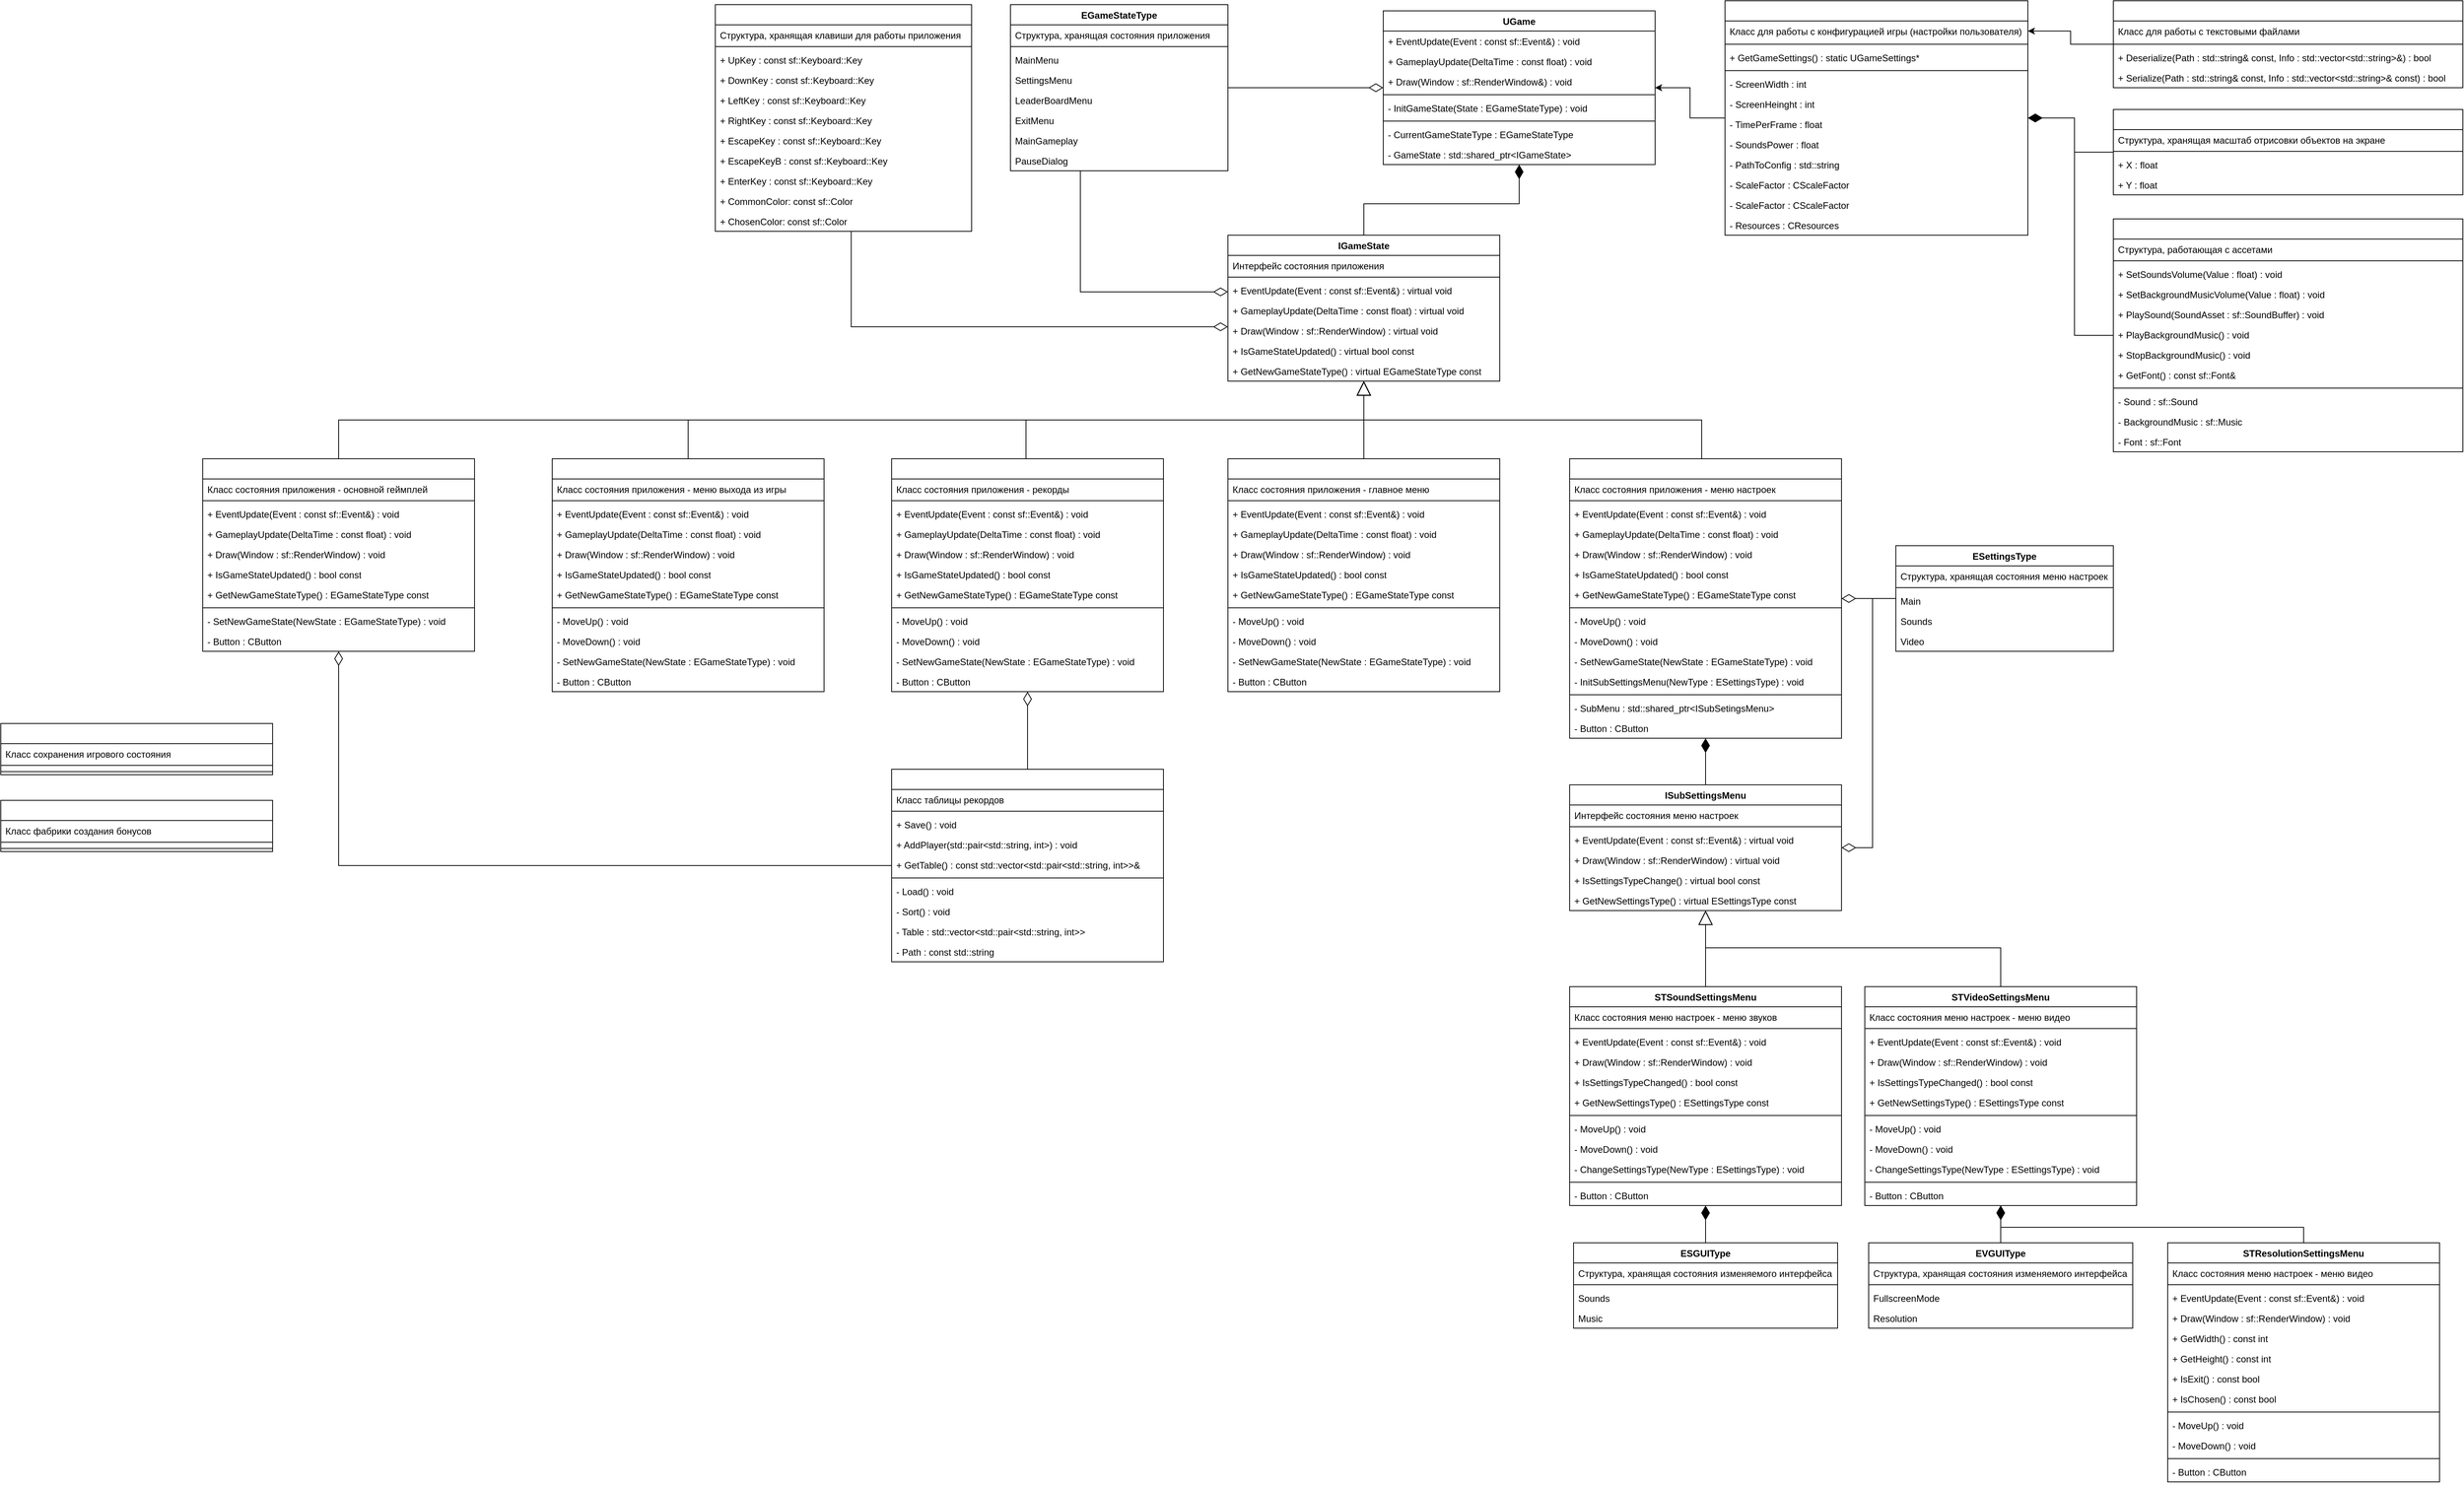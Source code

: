 <mxfile version="24.6.1" type="device">
  <diagram id="C5RBs43oDa-KdzZeNtuy" name="Page-1">
    <mxGraphModel dx="2228" dy="1507" grid="1" gridSize="10" guides="1" tooltips="1" connect="1" arrows="1" fold="1" page="1" pageScale="1" pageWidth="827" pageHeight="1169" math="0" shadow="0">
      <root>
        <mxCell id="WIyWlLk6GJQsqaUBKTNV-0" />
        <mxCell id="WIyWlLk6GJQsqaUBKTNV-1" parent="WIyWlLk6GJQsqaUBKTNV-0" />
        <mxCell id="mIAvJtMPUzI_2ObBkgAI-0" value="UGame" style="swimlane;fontStyle=1;align=center;verticalAlign=top;childLayout=stackLayout;horizontal=1;startSize=26;horizontalStack=0;resizeParent=1;resizeParentMax=0;resizeLast=0;collapsible=1;marginBottom=0;whiteSpace=wrap;html=1;" parent="WIyWlLk6GJQsqaUBKTNV-1" vertex="1">
          <mxGeometry x="220" y="3" width="350" height="198" as="geometry" />
        </mxCell>
        <mxCell id="m5vQ8QybWkRni5qPWguu-1" value="+ EventUpdate(Event : const sf::Event&amp;amp;) : void" style="text;strokeColor=none;fillColor=none;align=left;verticalAlign=top;spacingLeft=4;spacingRight=4;overflow=hidden;rotatable=0;points=[[0,0.5],[1,0.5]];portConstraint=eastwest;whiteSpace=wrap;html=1;" parent="mIAvJtMPUzI_2ObBkgAI-0" vertex="1">
          <mxGeometry y="26" width="350" height="26" as="geometry" />
        </mxCell>
        <mxCell id="m5vQ8QybWkRni5qPWguu-2" value="+ GameplayUpdate(DeltaTime : const float) : void" style="text;strokeColor=none;fillColor=none;align=left;verticalAlign=top;spacingLeft=4;spacingRight=4;overflow=hidden;rotatable=0;points=[[0,0.5],[1,0.5]];portConstraint=eastwest;whiteSpace=wrap;html=1;" parent="mIAvJtMPUzI_2ObBkgAI-0" vertex="1">
          <mxGeometry y="52" width="350" height="26" as="geometry" />
        </mxCell>
        <mxCell id="m5vQ8QybWkRni5qPWguu-21" value="+ Draw(Window : sf::RenderWindow&amp;amp;) : void" style="text;strokeColor=none;fillColor=none;align=left;verticalAlign=top;spacingLeft=4;spacingRight=4;overflow=hidden;rotatable=0;points=[[0,0.5],[1,0.5]];portConstraint=eastwest;whiteSpace=wrap;html=1;" parent="mIAvJtMPUzI_2ObBkgAI-0" vertex="1">
          <mxGeometry y="78" width="350" height="26" as="geometry" />
        </mxCell>
        <mxCell id="m5vQ8QybWkRni5qPWguu-22" value="" style="line;strokeWidth=1;fillColor=none;align=left;verticalAlign=middle;spacingTop=-1;spacingLeft=3;spacingRight=3;rotatable=0;labelPosition=right;points=[];portConstraint=eastwest;strokeColor=inherit;" parent="mIAvJtMPUzI_2ObBkgAI-0" vertex="1">
          <mxGeometry y="104" width="350" height="8" as="geometry" />
        </mxCell>
        <mxCell id="m5vQ8QybWkRni5qPWguu-23" value="- InitGameState(State : EGameStateType) : void" style="text;strokeColor=none;fillColor=none;align=left;verticalAlign=top;spacingLeft=4;spacingRight=4;overflow=hidden;rotatable=0;points=[[0,0.5],[1,0.5]];portConstraint=eastwest;whiteSpace=wrap;html=1;" parent="mIAvJtMPUzI_2ObBkgAI-0" vertex="1">
          <mxGeometry y="112" width="350" height="26" as="geometry" />
        </mxCell>
        <mxCell id="mIAvJtMPUzI_2ObBkgAI-2" value="" style="line;strokeWidth=1;fillColor=none;align=left;verticalAlign=middle;spacingTop=-1;spacingLeft=3;spacingRight=3;rotatable=0;labelPosition=right;points=[];portConstraint=eastwest;strokeColor=inherit;" parent="mIAvJtMPUzI_2ObBkgAI-0" vertex="1">
          <mxGeometry y="138" width="350" height="8" as="geometry" />
        </mxCell>
        <mxCell id="m5vQ8QybWkRni5qPWguu-24" value="- CurrentGameStateType : EGameStateType" style="text;strokeColor=none;fillColor=none;align=left;verticalAlign=top;spacingLeft=4;spacingRight=4;overflow=hidden;rotatable=0;points=[[0,0.5],[1,0.5]];portConstraint=eastwest;whiteSpace=wrap;html=1;" parent="mIAvJtMPUzI_2ObBkgAI-0" vertex="1">
          <mxGeometry y="146" width="350" height="26" as="geometry" />
        </mxCell>
        <mxCell id="QTxpvZjqz-ytvmbU1_I0-3" value="- GameState : std::shared_ptr&amp;lt;IGameState&amp;gt;&amp;nbsp;" style="text;strokeColor=none;fillColor=none;align=left;verticalAlign=top;spacingLeft=4;spacingRight=4;overflow=hidden;rotatable=0;points=[[0,0.5],[1,0.5]];portConstraint=eastwest;whiteSpace=wrap;html=1;" parent="mIAvJtMPUzI_2ObBkgAI-0" vertex="1">
          <mxGeometry y="172" width="350" height="26" as="geometry" />
        </mxCell>
        <mxCell id="QTxpvZjqz-ytvmbU1_I0-2" style="edgeStyle=orthogonalEdgeStyle;rounded=0;orthogonalLoop=1;jettySize=auto;html=1;endArrow=diamondThin;endFill=1;endSize=16;" parent="WIyWlLk6GJQsqaUBKTNV-1" source="QTxpvZjqz-ytvmbU1_I0-0" target="mIAvJtMPUzI_2ObBkgAI-0" edge="1">
          <mxGeometry relative="1" as="geometry" />
        </mxCell>
        <mxCell id="QTxpvZjqz-ytvmbU1_I0-0" value="&lt;span style=&quot;text-align: left;&quot;&gt;IGameState&lt;/span&gt;" style="swimlane;fontStyle=1;align=center;verticalAlign=top;childLayout=stackLayout;horizontal=1;startSize=26;horizontalStack=0;resizeParent=1;resizeParentMax=0;resizeLast=0;collapsible=1;marginBottom=0;whiteSpace=wrap;html=1;" parent="WIyWlLk6GJQsqaUBKTNV-1" vertex="1">
          <mxGeometry x="20" y="292" width="350" height="188" as="geometry" />
        </mxCell>
        <mxCell id="ER4_TQzlBBtjWuCRnng8-41" value="Интерфейс состояния приложения" style="text;strokeColor=none;fillColor=none;align=left;verticalAlign=top;spacingLeft=4;spacingRight=4;overflow=hidden;rotatable=0;points=[[0,0.5],[1,0.5]];portConstraint=eastwest;whiteSpace=wrap;html=1;" parent="QTxpvZjqz-ytvmbU1_I0-0" vertex="1">
          <mxGeometry y="26" width="350" height="24" as="geometry" />
        </mxCell>
        <mxCell id="ER4_TQzlBBtjWuCRnng8-43" value="" style="line;strokeWidth=1;fillColor=none;align=left;verticalAlign=middle;spacingTop=-1;spacingLeft=3;spacingRight=3;rotatable=0;labelPosition=right;points=[];portConstraint=eastwest;strokeColor=inherit;" parent="QTxpvZjqz-ytvmbU1_I0-0" vertex="1">
          <mxGeometry y="50" width="350" height="8" as="geometry" />
        </mxCell>
        <mxCell id="QTxpvZjqz-ytvmbU1_I0-4" value="+ EventUpdate(Event : const sf::Event&amp;amp;) : virtual void" style="text;strokeColor=none;fillColor=none;align=left;verticalAlign=top;spacingLeft=4;spacingRight=4;overflow=hidden;rotatable=0;points=[[0,0.5],[1,0.5]];portConstraint=eastwest;whiteSpace=wrap;html=1;" parent="QTxpvZjqz-ytvmbU1_I0-0" vertex="1">
          <mxGeometry y="58" width="350" height="26" as="geometry" />
        </mxCell>
        <mxCell id="QTxpvZjqz-ytvmbU1_I0-6" value="+ GameplayUpdate(DeltaTime : const float) : virtual void" style="text;strokeColor=none;fillColor=none;align=left;verticalAlign=top;spacingLeft=4;spacingRight=4;overflow=hidden;rotatable=0;points=[[0,0.5],[1,0.5]];portConstraint=eastwest;whiteSpace=wrap;html=1;" parent="QTxpvZjqz-ytvmbU1_I0-0" vertex="1">
          <mxGeometry y="84" width="350" height="26" as="geometry" />
        </mxCell>
        <mxCell id="QTxpvZjqz-ytvmbU1_I0-5" value="+ Draw(Window : sf::RenderWindow) : virtual void" style="text;strokeColor=none;fillColor=none;align=left;verticalAlign=top;spacingLeft=4;spacingRight=4;overflow=hidden;rotatable=0;points=[[0,0.5],[1,0.5]];portConstraint=eastwest;whiteSpace=wrap;html=1;" parent="QTxpvZjqz-ytvmbU1_I0-0" vertex="1">
          <mxGeometry y="110" width="350" height="26" as="geometry" />
        </mxCell>
        <mxCell id="QTxpvZjqz-ytvmbU1_I0-1" value="+ IsGameStateUpdated() : virtual bool const" style="text;strokeColor=none;fillColor=none;align=left;verticalAlign=top;spacingLeft=4;spacingRight=4;overflow=hidden;rotatable=0;points=[[0,0.5],[1,0.5]];portConstraint=eastwest;whiteSpace=wrap;html=1;" parent="QTxpvZjqz-ytvmbU1_I0-0" vertex="1">
          <mxGeometry y="136" width="350" height="26" as="geometry" />
        </mxCell>
        <mxCell id="m5vQ8QybWkRni5qPWguu-25" value="+ GetNewGameStateType() : virtual EGameStateType const" style="text;strokeColor=none;fillColor=none;align=left;verticalAlign=top;spacingLeft=4;spacingRight=4;overflow=hidden;rotatable=0;points=[[0,0.5],[1,0.5]];portConstraint=eastwest;whiteSpace=wrap;html=1;" parent="QTxpvZjqz-ytvmbU1_I0-0" vertex="1">
          <mxGeometry y="162" width="350" height="26" as="geometry" />
        </mxCell>
        <mxCell id="QTxpvZjqz-ytvmbU1_I0-12" style="edgeStyle=orthogonalEdgeStyle;rounded=0;orthogonalLoop=1;jettySize=auto;html=1;endArrow=block;endFill=0;endSize=16;" parent="WIyWlLk6GJQsqaUBKTNV-1" source="QTxpvZjqz-ytvmbU1_I0-7" target="QTxpvZjqz-ytvmbU1_I0-0" edge="1">
          <mxGeometry relative="1" as="geometry" />
        </mxCell>
        <mxCell id="QTxpvZjqz-ytvmbU1_I0-7" value="&lt;div style=&quot;text-align: left;&quot;&gt;&lt;span style=&quot;background-color: transparent;&quot;&gt;&lt;font color=&quot;#ffffff&quot;&gt;SMainMenu&lt;/font&gt;&lt;/span&gt;&lt;/div&gt;" style="swimlane;fontStyle=1;align=center;verticalAlign=top;childLayout=stackLayout;horizontal=1;startSize=26;horizontalStack=0;resizeParent=1;resizeParentMax=0;resizeLast=0;collapsible=1;marginBottom=0;whiteSpace=wrap;html=1;" parent="WIyWlLk6GJQsqaUBKTNV-1" vertex="1">
          <mxGeometry x="20" y="580" width="350" height="300" as="geometry" />
        </mxCell>
        <mxCell id="ER4_TQzlBBtjWuCRnng8-38" value="Класс состояния приложения - главное меню" style="text;strokeColor=none;fillColor=none;align=left;verticalAlign=top;spacingLeft=4;spacingRight=4;overflow=hidden;rotatable=0;points=[[0,0.5],[1,0.5]];portConstraint=eastwest;whiteSpace=wrap;html=1;" parent="QTxpvZjqz-ytvmbU1_I0-7" vertex="1">
          <mxGeometry y="26" width="350" height="24" as="geometry" />
        </mxCell>
        <mxCell id="ER4_TQzlBBtjWuCRnng8-39" value="" style="line;strokeWidth=1;fillColor=none;align=left;verticalAlign=middle;spacingTop=-1;spacingLeft=3;spacingRight=3;rotatable=0;labelPosition=right;points=[];portConstraint=eastwest;strokeColor=inherit;" parent="QTxpvZjqz-ytvmbU1_I0-7" vertex="1">
          <mxGeometry y="50" width="350" height="8" as="geometry" />
        </mxCell>
        <mxCell id="JqRzERHz9oreEXGYu_Tv-0" value="+ EventUpdate(Event : const sf::Event&amp;amp;) : void" style="text;strokeColor=none;fillColor=none;align=left;verticalAlign=top;spacingLeft=4;spacingRight=4;overflow=hidden;rotatable=0;points=[[0,0.5],[1,0.5]];portConstraint=eastwest;whiteSpace=wrap;html=1;" parent="QTxpvZjqz-ytvmbU1_I0-7" vertex="1">
          <mxGeometry y="58" width="350" height="26" as="geometry" />
        </mxCell>
        <mxCell id="JqRzERHz9oreEXGYu_Tv-1" value="+ GameplayUpdate(DeltaTime : const float) : void" style="text;strokeColor=none;fillColor=none;align=left;verticalAlign=top;spacingLeft=4;spacingRight=4;overflow=hidden;rotatable=0;points=[[0,0.5],[1,0.5]];portConstraint=eastwest;whiteSpace=wrap;html=1;" parent="QTxpvZjqz-ytvmbU1_I0-7" vertex="1">
          <mxGeometry y="84" width="350" height="26" as="geometry" />
        </mxCell>
        <mxCell id="JqRzERHz9oreEXGYu_Tv-2" value="+ Draw(Window : sf::RenderWindow) : void" style="text;strokeColor=none;fillColor=none;align=left;verticalAlign=top;spacingLeft=4;spacingRight=4;overflow=hidden;rotatable=0;points=[[0,0.5],[1,0.5]];portConstraint=eastwest;whiteSpace=wrap;html=1;" parent="QTxpvZjqz-ytvmbU1_I0-7" vertex="1">
          <mxGeometry y="110" width="350" height="26" as="geometry" />
        </mxCell>
        <mxCell id="JqRzERHz9oreEXGYu_Tv-3" value="+ IsGameStateUpdated() : bool const" style="text;strokeColor=none;fillColor=none;align=left;verticalAlign=top;spacingLeft=4;spacingRight=4;overflow=hidden;rotatable=0;points=[[0,0.5],[1,0.5]];portConstraint=eastwest;whiteSpace=wrap;html=1;" parent="QTxpvZjqz-ytvmbU1_I0-7" vertex="1">
          <mxGeometry y="136" width="350" height="26" as="geometry" />
        </mxCell>
        <mxCell id="JqRzERHz9oreEXGYu_Tv-4" value="+ GetNewGameStateType() : EGameStateType const" style="text;strokeColor=none;fillColor=none;align=left;verticalAlign=top;spacingLeft=4;spacingRight=4;overflow=hidden;rotatable=0;points=[[0,0.5],[1,0.5]];portConstraint=eastwest;whiteSpace=wrap;html=1;" parent="QTxpvZjqz-ytvmbU1_I0-7" vertex="1">
          <mxGeometry y="162" width="350" height="26" as="geometry" />
        </mxCell>
        <mxCell id="JqRzERHz9oreEXGYu_Tv-5" value="" style="line;strokeWidth=1;fillColor=none;align=left;verticalAlign=middle;spacingTop=-1;spacingLeft=3;spacingRight=3;rotatable=0;labelPosition=right;points=[];portConstraint=eastwest;strokeColor=inherit;" parent="QTxpvZjqz-ytvmbU1_I0-7" vertex="1">
          <mxGeometry y="188" width="350" height="8" as="geometry" />
        </mxCell>
        <mxCell id="JqRzERHz9oreEXGYu_Tv-6" value="- MoveUp() : void" style="text;strokeColor=none;fillColor=none;align=left;verticalAlign=top;spacingLeft=4;spacingRight=4;overflow=hidden;rotatable=0;points=[[0,0.5],[1,0.5]];portConstraint=eastwest;whiteSpace=wrap;html=1;" parent="QTxpvZjqz-ytvmbU1_I0-7" vertex="1">
          <mxGeometry y="196" width="350" height="26" as="geometry" />
        </mxCell>
        <mxCell id="JqRzERHz9oreEXGYu_Tv-7" value="- MoveDown() : void" style="text;strokeColor=none;fillColor=none;align=left;verticalAlign=top;spacingLeft=4;spacingRight=4;overflow=hidden;rotatable=0;points=[[0,0.5],[1,0.5]];portConstraint=eastwest;whiteSpace=wrap;html=1;" parent="QTxpvZjqz-ytvmbU1_I0-7" vertex="1">
          <mxGeometry y="222" width="350" height="26" as="geometry" />
        </mxCell>
        <mxCell id="JqRzERHz9oreEXGYu_Tv-8" value="- SetNewGameState(NewState : EGameStateType) : void" style="text;strokeColor=none;fillColor=none;align=left;verticalAlign=top;spacingLeft=4;spacingRight=4;overflow=hidden;rotatable=0;points=[[0,0.5],[1,0.5]];portConstraint=eastwest;whiteSpace=wrap;html=1;" parent="QTxpvZjqz-ytvmbU1_I0-7" vertex="1">
          <mxGeometry y="248" width="350" height="26" as="geometry" />
        </mxCell>
        <mxCell id="JhbphE8QyhNqGUzTcBjg-22" value="- Button : CButton" style="text;strokeColor=none;fillColor=none;align=left;verticalAlign=top;spacingLeft=4;spacingRight=4;overflow=hidden;rotatable=0;points=[[0,0.5],[1,0.5]];portConstraint=eastwest;whiteSpace=wrap;html=1;" parent="QTxpvZjqz-ytvmbU1_I0-7" vertex="1">
          <mxGeometry y="274" width="350" height="26" as="geometry" />
        </mxCell>
        <mxCell id="3M1sRWofm5z4MfsuXt5v-2" style="edgeStyle=orthogonalEdgeStyle;rounded=0;orthogonalLoop=1;jettySize=auto;html=1;" parent="WIyWlLk6GJQsqaUBKTNV-1" source="3M1sRWofm5z4MfsuXt5v-0" target="mIAvJtMPUzI_2ObBkgAI-0" edge="1">
          <mxGeometry relative="1" as="geometry" />
        </mxCell>
        <mxCell id="3M1sRWofm5z4MfsuXt5v-0" value="&lt;div style=&quot;text-align: left;&quot;&gt;&lt;span style=&quot;background-color: transparent;&quot;&gt;&lt;font color=&quot;#ffffff&quot;&gt;UGameSettings&lt;/font&gt;&lt;/span&gt;&lt;/div&gt;" style="swimlane;fontStyle=1;align=center;verticalAlign=top;childLayout=stackLayout;horizontal=1;startSize=26;horizontalStack=0;resizeParent=1;resizeParentMax=0;resizeLast=0;collapsible=1;marginBottom=0;whiteSpace=wrap;html=1;" parent="WIyWlLk6GJQsqaUBKTNV-1" vertex="1">
          <mxGeometry x="660" y="-10" width="390" height="302" as="geometry" />
        </mxCell>
        <mxCell id="3M1sRWofm5z4MfsuXt5v-5" value="Класс для работы с конфигурацией игры (настройки пользователя)" style="text;strokeColor=none;fillColor=none;align=left;verticalAlign=top;spacingLeft=4;spacingRight=4;overflow=hidden;rotatable=0;points=[[0,0.5],[1,0.5]];portConstraint=eastwest;whiteSpace=wrap;html=1;" parent="3M1sRWofm5z4MfsuXt5v-0" vertex="1">
          <mxGeometry y="26" width="390" height="26" as="geometry" />
        </mxCell>
        <mxCell id="pU9GOzpuwlTfgGgmMOFW-5" value="" style="line;strokeWidth=1;fillColor=none;align=left;verticalAlign=middle;spacingTop=-1;spacingLeft=3;spacingRight=3;rotatable=0;labelPosition=right;points=[];portConstraint=eastwest;strokeColor=inherit;" parent="3M1sRWofm5z4MfsuXt5v-0" vertex="1">
          <mxGeometry y="52" width="390" height="8" as="geometry" />
        </mxCell>
        <mxCell id="3M1sRWofm5z4MfsuXt5v-1" value="+ GetGameSettings() : static UGameSettings*" style="text;strokeColor=none;fillColor=none;align=left;verticalAlign=top;spacingLeft=4;spacingRight=4;overflow=hidden;rotatable=0;points=[[0,0.5],[1,0.5]];portConstraint=eastwest;whiteSpace=wrap;html=1;" parent="3M1sRWofm5z4MfsuXt5v-0" vertex="1">
          <mxGeometry y="60" width="390" height="26" as="geometry" />
        </mxCell>
        <mxCell id="pU9GOzpuwlTfgGgmMOFW-11" value="" style="line;strokeWidth=1;fillColor=none;align=left;verticalAlign=middle;spacingTop=-1;spacingLeft=3;spacingRight=3;rotatable=0;labelPosition=right;points=[];portConstraint=eastwest;strokeColor=inherit;" parent="3M1sRWofm5z4MfsuXt5v-0" vertex="1">
          <mxGeometry y="86" width="390" height="8" as="geometry" />
        </mxCell>
        <mxCell id="pU9GOzpuwlTfgGgmMOFW-14" value="- ScreenWidth : int" style="text;strokeColor=none;fillColor=none;align=left;verticalAlign=top;spacingLeft=4;spacingRight=4;overflow=hidden;rotatable=0;points=[[0,0.5],[1,0.5]];portConstraint=eastwest;whiteSpace=wrap;html=1;" parent="3M1sRWofm5z4MfsuXt5v-0" vertex="1">
          <mxGeometry y="94" width="390" height="26" as="geometry" />
        </mxCell>
        <mxCell id="pU9GOzpuwlTfgGgmMOFW-15" value="- ScreenHeinght : int" style="text;strokeColor=none;fillColor=none;align=left;verticalAlign=top;spacingLeft=4;spacingRight=4;overflow=hidden;rotatable=0;points=[[0,0.5],[1,0.5]];portConstraint=eastwest;whiteSpace=wrap;html=1;" parent="3M1sRWofm5z4MfsuXt5v-0" vertex="1">
          <mxGeometry y="120" width="390" height="26" as="geometry" />
        </mxCell>
        <mxCell id="pU9GOzpuwlTfgGgmMOFW-16" value="- TimePerFrame : float" style="text;strokeColor=none;fillColor=none;align=left;verticalAlign=top;spacingLeft=4;spacingRight=4;overflow=hidden;rotatable=0;points=[[0,0.5],[1,0.5]];portConstraint=eastwest;whiteSpace=wrap;html=1;" parent="3M1sRWofm5z4MfsuXt5v-0" vertex="1">
          <mxGeometry y="146" width="390" height="26" as="geometry" />
        </mxCell>
        <mxCell id="pU9GOzpuwlTfgGgmMOFW-13" value="- SoundsPower : float" style="text;strokeColor=none;fillColor=none;align=left;verticalAlign=top;spacingLeft=4;spacingRight=4;overflow=hidden;rotatable=0;points=[[0,0.5],[1,0.5]];portConstraint=eastwest;whiteSpace=wrap;html=1;" parent="3M1sRWofm5z4MfsuXt5v-0" vertex="1">
          <mxGeometry y="172" width="390" height="26" as="geometry" />
        </mxCell>
        <mxCell id="pU9GOzpuwlTfgGgmMOFW-17" value="- PathToConfig : std::string" style="text;strokeColor=none;fillColor=none;align=left;verticalAlign=top;spacingLeft=4;spacingRight=4;overflow=hidden;rotatable=0;points=[[0,0.5],[1,0.5]];portConstraint=eastwest;whiteSpace=wrap;html=1;" parent="3M1sRWofm5z4MfsuXt5v-0" vertex="1">
          <mxGeometry y="198" width="390" height="26" as="geometry" />
        </mxCell>
        <mxCell id="pU9GOzpuwlTfgGgmMOFW-12" value="- ScaleFactor : CScaleFactor" style="text;strokeColor=none;fillColor=none;align=left;verticalAlign=top;spacingLeft=4;spacingRight=4;overflow=hidden;rotatable=0;points=[[0,0.5],[1,0.5]];portConstraint=eastwest;whiteSpace=wrap;html=1;" parent="3M1sRWofm5z4MfsuXt5v-0" vertex="1">
          <mxGeometry y="224" width="390" height="26" as="geometry" />
        </mxCell>
        <mxCell id="PB9UNWaJ4YtpC0oOlOba-7" value="- ScaleFactor : CScaleFactor" style="text;strokeColor=none;fillColor=none;align=left;verticalAlign=top;spacingLeft=4;spacingRight=4;overflow=hidden;rotatable=0;points=[[0,0.5],[1,0.5]];portConstraint=eastwest;whiteSpace=wrap;html=1;" parent="3M1sRWofm5z4MfsuXt5v-0" vertex="1">
          <mxGeometry y="250" width="390" height="26" as="geometry" />
        </mxCell>
        <mxCell id="mIAvJtMPUzI_2ObBkgAI-3" value="- Resources : СResources" style="text;strokeColor=none;fillColor=none;align=left;verticalAlign=top;spacingLeft=4;spacingRight=4;overflow=hidden;rotatable=0;points=[[0,0.5],[1,0.5]];portConstraint=eastwest;whiteSpace=wrap;html=1;" parent="3M1sRWofm5z4MfsuXt5v-0" vertex="1">
          <mxGeometry y="276" width="390" height="26" as="geometry" />
        </mxCell>
        <mxCell id="pU9GOzpuwlTfgGgmMOFW-19" style="edgeStyle=orthogonalEdgeStyle;rounded=0;orthogonalLoop=1;jettySize=auto;html=1;entryX=1;entryY=0.5;entryDx=0;entryDy=0;" parent="WIyWlLk6GJQsqaUBKTNV-1" source="3M1sRWofm5z4MfsuXt5v-6" target="3M1sRWofm5z4MfsuXt5v-5" edge="1">
          <mxGeometry relative="1" as="geometry" />
        </mxCell>
        <mxCell id="3M1sRWofm5z4MfsuXt5v-6" value="&lt;div style=&quot;text-align: left;&quot;&gt;&lt;span style=&quot;background-color: transparent;&quot;&gt;&lt;font color=&quot;#ffffff&quot;&gt;UFileSystem&lt;/font&gt;&lt;/span&gt;&lt;/div&gt;" style="swimlane;fontStyle=1;align=center;verticalAlign=top;childLayout=stackLayout;horizontal=1;startSize=26;horizontalStack=0;resizeParent=1;resizeParentMax=0;resizeLast=0;collapsible=1;marginBottom=0;whiteSpace=wrap;html=1;" parent="WIyWlLk6GJQsqaUBKTNV-1" vertex="1">
          <mxGeometry x="1160" y="-10" width="450" height="112" as="geometry" />
        </mxCell>
        <mxCell id="3M1sRWofm5z4MfsuXt5v-7" value="Класс для работы с текстовыми файлами" style="text;strokeColor=none;fillColor=none;align=left;verticalAlign=top;spacingLeft=4;spacingRight=4;overflow=hidden;rotatable=0;points=[[0,0.5],[1,0.5]];portConstraint=eastwest;whiteSpace=wrap;html=1;" parent="3M1sRWofm5z4MfsuXt5v-6" vertex="1">
          <mxGeometry y="26" width="450" height="26" as="geometry" />
        </mxCell>
        <mxCell id="pU9GOzpuwlTfgGgmMOFW-6" value="" style="line;strokeWidth=1;fillColor=none;align=left;verticalAlign=middle;spacingTop=-1;spacingLeft=3;spacingRight=3;rotatable=0;labelPosition=right;points=[];portConstraint=eastwest;strokeColor=inherit;" parent="3M1sRWofm5z4MfsuXt5v-6" vertex="1">
          <mxGeometry y="52" width="450" height="8" as="geometry" />
        </mxCell>
        <mxCell id="3M1sRWofm5z4MfsuXt5v-8" value="+ Deserialize(Path : std::string&amp;amp; const, Info : std::vector&amp;lt;std::string&amp;gt;&amp;amp;) : bool" style="text;strokeColor=none;fillColor=none;align=left;verticalAlign=top;spacingLeft=4;spacingRight=4;overflow=hidden;rotatable=0;points=[[0,0.5],[1,0.5]];portConstraint=eastwest;whiteSpace=wrap;html=1;" parent="3M1sRWofm5z4MfsuXt5v-6" vertex="1">
          <mxGeometry y="60" width="450" height="26" as="geometry" />
        </mxCell>
        <mxCell id="pU9GOzpuwlTfgGgmMOFW-8" value="+ Serialize(Path : std::string&amp;amp; const, Info : std::vector&amp;lt;std::string&amp;gt;&amp;amp; const) : bool" style="text;strokeColor=none;fillColor=none;align=left;verticalAlign=top;spacingLeft=4;spacingRight=4;overflow=hidden;rotatable=0;points=[[0,0.5],[1,0.5]];portConstraint=eastwest;whiteSpace=wrap;html=1;" parent="3M1sRWofm5z4MfsuXt5v-6" vertex="1">
          <mxGeometry y="86" width="450" height="26" as="geometry" />
        </mxCell>
        <mxCell id="PB9UNWaJ4YtpC0oOlOba-8" style="edgeStyle=orthogonalEdgeStyle;rounded=0;orthogonalLoop=1;jettySize=auto;html=1;endSize=16;endArrow=diamondThin;endFill=1;" parent="WIyWlLk6GJQsqaUBKTNV-1" source="pU9GOzpuwlTfgGgmMOFW-0" target="3M1sRWofm5z4MfsuXt5v-0" edge="1">
          <mxGeometry relative="1" as="geometry" />
        </mxCell>
        <mxCell id="pU9GOzpuwlTfgGgmMOFW-0" value="&lt;div style=&quot;text-align: left;&quot;&gt;&lt;span style=&quot;background-color: transparent;&quot;&gt;&lt;font color=&quot;#ffffff&quot;&gt;CScaleFactor&lt;/font&gt;&lt;/span&gt;&lt;/div&gt;" style="swimlane;fontStyle=1;align=center;verticalAlign=top;childLayout=stackLayout;horizontal=1;startSize=26;horizontalStack=0;resizeParent=1;resizeParentMax=0;resizeLast=0;collapsible=1;marginBottom=0;whiteSpace=wrap;html=1;" parent="WIyWlLk6GJQsqaUBKTNV-1" vertex="1">
          <mxGeometry x="1160" y="130" width="450" height="110" as="geometry" />
        </mxCell>
        <mxCell id="pU9GOzpuwlTfgGgmMOFW-1" value="Структура, хранящая масштаб отрисовки объектов на экране" style="text;strokeColor=none;fillColor=none;align=left;verticalAlign=top;spacingLeft=4;spacingRight=4;overflow=hidden;rotatable=0;points=[[0,0.5],[1,0.5]];portConstraint=eastwest;whiteSpace=wrap;html=1;" parent="pU9GOzpuwlTfgGgmMOFW-0" vertex="1">
          <mxGeometry y="26" width="450" height="24" as="geometry" />
        </mxCell>
        <mxCell id="pU9GOzpuwlTfgGgmMOFW-7" value="" style="line;strokeWidth=1;fillColor=none;align=left;verticalAlign=middle;spacingTop=-1;spacingLeft=3;spacingRight=3;rotatable=0;labelPosition=right;points=[];portConstraint=eastwest;strokeColor=inherit;" parent="pU9GOzpuwlTfgGgmMOFW-0" vertex="1">
          <mxGeometry y="50" width="450" height="8" as="geometry" />
        </mxCell>
        <mxCell id="pU9GOzpuwlTfgGgmMOFW-2" value="+ X : float" style="text;strokeColor=none;fillColor=none;align=left;verticalAlign=top;spacingLeft=4;spacingRight=4;overflow=hidden;rotatable=0;points=[[0,0.5],[1,0.5]];portConstraint=eastwest;whiteSpace=wrap;html=1;" parent="pU9GOzpuwlTfgGgmMOFW-0" vertex="1">
          <mxGeometry y="58" width="450" height="26" as="geometry" />
        </mxCell>
        <mxCell id="pU9GOzpuwlTfgGgmMOFW-3" value="+ Y : float" style="text;strokeColor=none;fillColor=none;align=left;verticalAlign=top;spacingLeft=4;spacingRight=4;overflow=hidden;rotatable=0;points=[[0,0.5],[1,0.5]];portConstraint=eastwest;whiteSpace=wrap;html=1;" parent="pU9GOzpuwlTfgGgmMOFW-0" vertex="1">
          <mxGeometry y="84" width="450" height="26" as="geometry" />
        </mxCell>
        <mxCell id="PB9UNWaJ4YtpC0oOlOba-9" style="edgeStyle=orthogonalEdgeStyle;rounded=0;orthogonalLoop=1;jettySize=auto;html=1;endArrow=diamondThin;endFill=1;endSize=16;" parent="WIyWlLk6GJQsqaUBKTNV-1" source="PB9UNWaJ4YtpC0oOlOba-1" target="3M1sRWofm5z4MfsuXt5v-0" edge="1">
          <mxGeometry relative="1" as="geometry" />
        </mxCell>
        <mxCell id="PB9UNWaJ4YtpC0oOlOba-1" value="&lt;div style=&quot;text-align: left;&quot;&gt;&lt;span style=&quot;background-color: transparent;&quot;&gt;&lt;font color=&quot;#ffffff&quot;&gt;CResources&lt;/font&gt;&lt;/span&gt;&lt;/div&gt;" style="swimlane;fontStyle=1;align=center;verticalAlign=top;childLayout=stackLayout;horizontal=1;startSize=26;horizontalStack=0;resizeParent=1;resizeParentMax=0;resizeLast=0;collapsible=1;marginBottom=0;whiteSpace=wrap;html=1;" parent="WIyWlLk6GJQsqaUBKTNV-1" vertex="1">
          <mxGeometry x="1160" y="271" width="450" height="300" as="geometry" />
        </mxCell>
        <mxCell id="PB9UNWaJ4YtpC0oOlOba-2" value="Структура, работающая с ассетами" style="text;strokeColor=none;fillColor=none;align=left;verticalAlign=top;spacingLeft=4;spacingRight=4;overflow=hidden;rotatable=0;points=[[0,0.5],[1,0.5]];portConstraint=eastwest;whiteSpace=wrap;html=1;" parent="PB9UNWaJ4YtpC0oOlOba-1" vertex="1">
          <mxGeometry y="26" width="450" height="24" as="geometry" />
        </mxCell>
        <mxCell id="PB9UNWaJ4YtpC0oOlOba-3" value="" style="line;strokeWidth=1;fillColor=none;align=left;verticalAlign=middle;spacingTop=-1;spacingLeft=3;spacingRight=3;rotatable=0;labelPosition=right;points=[];portConstraint=eastwest;strokeColor=inherit;" parent="PB9UNWaJ4YtpC0oOlOba-1" vertex="1">
          <mxGeometry y="50" width="450" height="8" as="geometry" />
        </mxCell>
        <mxCell id="m5vQ8QybWkRni5qPWguu-17" value="+ SetSoundsVolume(Value : float) : void" style="text;strokeColor=none;fillColor=none;align=left;verticalAlign=top;spacingLeft=4;spacingRight=4;overflow=hidden;rotatable=0;points=[[0,0.5],[1,0.5]];portConstraint=eastwest;whiteSpace=wrap;html=1;" parent="PB9UNWaJ4YtpC0oOlOba-1" vertex="1">
          <mxGeometry y="58" width="450" height="26" as="geometry" />
        </mxCell>
        <mxCell id="m5vQ8QybWkRni5qPWguu-18" value="+ SetBackgroundMusicVolume(Value : float) : void" style="text;strokeColor=none;fillColor=none;align=left;verticalAlign=top;spacingLeft=4;spacingRight=4;overflow=hidden;rotatable=0;points=[[0,0.5],[1,0.5]];portConstraint=eastwest;whiteSpace=wrap;html=1;" parent="PB9UNWaJ4YtpC0oOlOba-1" vertex="1">
          <mxGeometry y="84" width="450" height="26" as="geometry" />
        </mxCell>
        <mxCell id="PB9UNWaJ4YtpC0oOlOba-10" value="+ PlaySound(SoundAsset : sf::SoundBuffer) : void" style="text;strokeColor=none;fillColor=none;align=left;verticalAlign=top;spacingLeft=4;spacingRight=4;overflow=hidden;rotatable=0;points=[[0,0.5],[1,0.5]];portConstraint=eastwest;whiteSpace=wrap;html=1;" parent="PB9UNWaJ4YtpC0oOlOba-1" vertex="1">
          <mxGeometry y="110" width="450" height="26" as="geometry" />
        </mxCell>
        <mxCell id="PB9UNWaJ4YtpC0oOlOba-12" value="+ PlayBackgroundMusic() : void&amp;nbsp;" style="text;strokeColor=none;fillColor=none;align=left;verticalAlign=top;spacingLeft=4;spacingRight=4;overflow=hidden;rotatable=0;points=[[0,0.5],[1,0.5]];portConstraint=eastwest;whiteSpace=wrap;html=1;" parent="PB9UNWaJ4YtpC0oOlOba-1" vertex="1">
          <mxGeometry y="136" width="450" height="26" as="geometry" />
        </mxCell>
        <mxCell id="m5vQ8QybWkRni5qPWguu-20" value="+ StopBackgroundMusic() : void&amp;nbsp;" style="text;strokeColor=none;fillColor=none;align=left;verticalAlign=top;spacingLeft=4;spacingRight=4;overflow=hidden;rotatable=0;points=[[0,0.5],[1,0.5]];portConstraint=eastwest;whiteSpace=wrap;html=1;" parent="PB9UNWaJ4YtpC0oOlOba-1" vertex="1">
          <mxGeometry y="162" width="450" height="26" as="geometry" />
        </mxCell>
        <mxCell id="m5vQ8QybWkRni5qPWguu-19" value="+ GetFont() : const sf::Font&amp;amp;&amp;nbsp;" style="text;strokeColor=none;fillColor=none;align=left;verticalAlign=top;spacingLeft=4;spacingRight=4;overflow=hidden;rotatable=0;points=[[0,0.5],[1,0.5]];portConstraint=eastwest;whiteSpace=wrap;html=1;" parent="PB9UNWaJ4YtpC0oOlOba-1" vertex="1">
          <mxGeometry y="188" width="450" height="26" as="geometry" />
        </mxCell>
        <mxCell id="PB9UNWaJ4YtpC0oOlOba-11" value="" style="line;strokeWidth=1;fillColor=none;align=left;verticalAlign=middle;spacingTop=-1;spacingLeft=3;spacingRight=3;rotatable=0;labelPosition=right;points=[];portConstraint=eastwest;strokeColor=inherit;" parent="PB9UNWaJ4YtpC0oOlOba-1" vertex="1">
          <mxGeometry y="214" width="450" height="8" as="geometry" />
        </mxCell>
        <mxCell id="PB9UNWaJ4YtpC0oOlOba-4" value="- Sound : sf::Sound" style="text;strokeColor=none;fillColor=none;align=left;verticalAlign=top;spacingLeft=4;spacingRight=4;overflow=hidden;rotatable=0;points=[[0,0.5],[1,0.5]];portConstraint=eastwest;whiteSpace=wrap;html=1;" parent="PB9UNWaJ4YtpC0oOlOba-1" vertex="1">
          <mxGeometry y="222" width="450" height="26" as="geometry" />
        </mxCell>
        <mxCell id="m5vQ8QybWkRni5qPWguu-16" value="- BackgroundMusic : sf::Music" style="text;strokeColor=none;fillColor=none;align=left;verticalAlign=top;spacingLeft=4;spacingRight=4;overflow=hidden;rotatable=0;points=[[0,0.5],[1,0.5]];portConstraint=eastwest;whiteSpace=wrap;html=1;" parent="PB9UNWaJ4YtpC0oOlOba-1" vertex="1">
          <mxGeometry y="248" width="450" height="26" as="geometry" />
        </mxCell>
        <mxCell id="PB9UNWaJ4YtpC0oOlOba-5" value="- Font : sf::Font" style="text;strokeColor=none;fillColor=none;align=left;verticalAlign=top;spacingLeft=4;spacingRight=4;overflow=hidden;rotatable=0;points=[[0,0.5],[1,0.5]];portConstraint=eastwest;whiteSpace=wrap;html=1;" parent="PB9UNWaJ4YtpC0oOlOba-1" vertex="1">
          <mxGeometry y="274" width="450" height="26" as="geometry" />
        </mxCell>
        <mxCell id="m5vQ8QybWkRni5qPWguu-14" style="edgeStyle=orthogonalEdgeStyle;rounded=0;orthogonalLoop=1;jettySize=auto;html=1;endArrow=diamondThin;endFill=0;endSize=16;" parent="WIyWlLk6GJQsqaUBKTNV-1" source="m5vQ8QybWkRni5qPWguu-3" target="mIAvJtMPUzI_2ObBkgAI-0" edge="1">
          <mxGeometry relative="1" as="geometry" />
        </mxCell>
        <mxCell id="m5vQ8QybWkRni5qPWguu-15" style="edgeStyle=orthogonalEdgeStyle;rounded=0;orthogonalLoop=1;jettySize=auto;html=1;endArrow=diamondThin;endFill=0;endSize=16;" parent="WIyWlLk6GJQsqaUBKTNV-1" source="m5vQ8QybWkRni5qPWguu-3" target="QTxpvZjqz-ytvmbU1_I0-0" edge="1">
          <mxGeometry relative="1" as="geometry">
            <Array as="points">
              <mxPoint x="-170" y="365" />
            </Array>
          </mxGeometry>
        </mxCell>
        <mxCell id="m5vQ8QybWkRni5qPWguu-3" value="&lt;span style=&quot;text-align: left;&quot;&gt;EGameStateType&lt;/span&gt;" style="swimlane;fontStyle=1;align=center;verticalAlign=top;childLayout=stackLayout;horizontal=1;startSize=26;horizontalStack=0;resizeParent=1;resizeParentMax=0;resizeLast=0;collapsible=1;marginBottom=0;whiteSpace=wrap;html=1;" parent="WIyWlLk6GJQsqaUBKTNV-1" vertex="1">
          <mxGeometry x="-260" y="-5" width="280" height="214" as="geometry" />
        </mxCell>
        <mxCell id="ER4_TQzlBBtjWuCRnng8-36" value="Структура, хранящая состояния приложения" style="text;strokeColor=none;fillColor=none;align=left;verticalAlign=top;spacingLeft=4;spacingRight=4;overflow=hidden;rotatable=0;points=[[0,0.5],[1,0.5]];portConstraint=eastwest;whiteSpace=wrap;html=1;" parent="m5vQ8QybWkRni5qPWguu-3" vertex="1">
          <mxGeometry y="26" width="280" height="24" as="geometry" />
        </mxCell>
        <mxCell id="ER4_TQzlBBtjWuCRnng8-37" value="" style="line;strokeWidth=1;fillColor=none;align=left;verticalAlign=middle;spacingTop=-1;spacingLeft=3;spacingRight=3;rotatable=0;labelPosition=right;points=[];portConstraint=eastwest;strokeColor=inherit;" parent="m5vQ8QybWkRni5qPWguu-3" vertex="1">
          <mxGeometry y="50" width="280" height="8" as="geometry" />
        </mxCell>
        <mxCell id="m5vQ8QybWkRni5qPWguu-4" value="MainMenu" style="text;strokeColor=none;fillColor=none;align=left;verticalAlign=top;spacingLeft=4;spacingRight=4;overflow=hidden;rotatable=0;points=[[0,0.5],[1,0.5]];portConstraint=eastwest;whiteSpace=wrap;html=1;" parent="m5vQ8QybWkRni5qPWguu-3" vertex="1">
          <mxGeometry y="58" width="280" height="26" as="geometry" />
        </mxCell>
        <mxCell id="m5vQ8QybWkRni5qPWguu-9" value="SettingsMenu" style="text;strokeColor=none;fillColor=none;align=left;verticalAlign=top;spacingLeft=4;spacingRight=4;overflow=hidden;rotatable=0;points=[[0,0.5],[1,0.5]];portConstraint=eastwest;whiteSpace=wrap;html=1;" parent="m5vQ8QybWkRni5qPWguu-3" vertex="1">
          <mxGeometry y="84" width="280" height="26" as="geometry" />
        </mxCell>
        <mxCell id="m5vQ8QybWkRni5qPWguu-12" value="LeaderBoardMenu" style="text;strokeColor=none;fillColor=none;align=left;verticalAlign=top;spacingLeft=4;spacingRight=4;overflow=hidden;rotatable=0;points=[[0,0.5],[1,0.5]];portConstraint=eastwest;whiteSpace=wrap;html=1;" parent="m5vQ8QybWkRni5qPWguu-3" vertex="1">
          <mxGeometry y="110" width="280" height="26" as="geometry" />
        </mxCell>
        <mxCell id="m5vQ8QybWkRni5qPWguu-13" value="ExitMenu" style="text;strokeColor=none;fillColor=none;align=left;verticalAlign=top;spacingLeft=4;spacingRight=4;overflow=hidden;rotatable=0;points=[[0,0.5],[1,0.5]];portConstraint=eastwest;whiteSpace=wrap;html=1;" parent="m5vQ8QybWkRni5qPWguu-3" vertex="1">
          <mxGeometry y="136" width="280" height="26" as="geometry" />
        </mxCell>
        <mxCell id="m5vQ8QybWkRni5qPWguu-11" value="MainGameplay" style="text;strokeColor=none;fillColor=none;align=left;verticalAlign=top;spacingLeft=4;spacingRight=4;overflow=hidden;rotatable=0;points=[[0,0.5],[1,0.5]];portConstraint=eastwest;whiteSpace=wrap;html=1;" parent="m5vQ8QybWkRni5qPWguu-3" vertex="1">
          <mxGeometry y="162" width="280" height="26" as="geometry" />
        </mxCell>
        <mxCell id="m5vQ8QybWkRni5qPWguu-10" value="PauseDialog" style="text;strokeColor=none;fillColor=none;align=left;verticalAlign=top;spacingLeft=4;spacingRight=4;overflow=hidden;rotatable=0;points=[[0,0.5],[1,0.5]];portConstraint=eastwest;whiteSpace=wrap;html=1;" parent="m5vQ8QybWkRni5qPWguu-3" vertex="1">
          <mxGeometry y="188" width="280" height="26" as="geometry" />
        </mxCell>
        <mxCell id="JqRzERHz9oreEXGYu_Tv-18" style="edgeStyle=orthogonalEdgeStyle;rounded=0;orthogonalLoop=1;jettySize=auto;html=1;endArrow=block;endFill=0;endSize=16;" parent="WIyWlLk6GJQsqaUBKTNV-1" source="JqRzERHz9oreEXGYu_Tv-19" target="QTxpvZjqz-ytvmbU1_I0-0" edge="1">
          <mxGeometry relative="1" as="geometry">
            <mxPoint x="595" y="448" as="targetPoint" />
            <Array as="points">
              <mxPoint x="630" y="530" />
              <mxPoint x="195" y="530" />
            </Array>
          </mxGeometry>
        </mxCell>
        <mxCell id="JqRzERHz9oreEXGYu_Tv-19" value="&lt;div style=&quot;text-align: left;&quot;&gt;&lt;span style=&quot;background-color: transparent;&quot;&gt;&lt;font color=&quot;#ffffff&quot;&gt;SSettingsMenu&lt;/font&gt;&lt;/span&gt;&lt;/div&gt;" style="swimlane;fontStyle=1;align=center;verticalAlign=top;childLayout=stackLayout;horizontal=1;startSize=26;horizontalStack=0;resizeParent=1;resizeParentMax=0;resizeLast=0;collapsible=1;marginBottom=0;whiteSpace=wrap;html=1;" parent="WIyWlLk6GJQsqaUBKTNV-1" vertex="1">
          <mxGeometry x="460" y="580" width="350" height="360" as="geometry" />
        </mxCell>
        <mxCell id="ER4_TQzlBBtjWuCRnng8-40" value="Класс состояния приложения - меню настроек" style="text;strokeColor=none;fillColor=none;align=left;verticalAlign=top;spacingLeft=4;spacingRight=4;overflow=hidden;rotatable=0;points=[[0,0.5],[1,0.5]];portConstraint=eastwest;whiteSpace=wrap;html=1;" parent="JqRzERHz9oreEXGYu_Tv-19" vertex="1">
          <mxGeometry y="26" width="350" height="24" as="geometry" />
        </mxCell>
        <mxCell id="ER4_TQzlBBtjWuCRnng8-42" value="" style="line;strokeWidth=1;fillColor=none;align=left;verticalAlign=middle;spacingTop=-1;spacingLeft=3;spacingRight=3;rotatable=0;labelPosition=right;points=[];portConstraint=eastwest;strokeColor=inherit;" parent="JqRzERHz9oreEXGYu_Tv-19" vertex="1">
          <mxGeometry y="50" width="350" height="8" as="geometry" />
        </mxCell>
        <mxCell id="JqRzERHz9oreEXGYu_Tv-20" value="+ EventUpdate(Event : const sf::Event&amp;amp;) : void" style="text;strokeColor=none;fillColor=none;align=left;verticalAlign=top;spacingLeft=4;spacingRight=4;overflow=hidden;rotatable=0;points=[[0,0.5],[1,0.5]];portConstraint=eastwest;whiteSpace=wrap;html=1;" parent="JqRzERHz9oreEXGYu_Tv-19" vertex="1">
          <mxGeometry y="58" width="350" height="26" as="geometry" />
        </mxCell>
        <mxCell id="JqRzERHz9oreEXGYu_Tv-21" value="+ GameplayUpdate(DeltaTime : const float) : void" style="text;strokeColor=none;fillColor=none;align=left;verticalAlign=top;spacingLeft=4;spacingRight=4;overflow=hidden;rotatable=0;points=[[0,0.5],[1,0.5]];portConstraint=eastwest;whiteSpace=wrap;html=1;" parent="JqRzERHz9oreEXGYu_Tv-19" vertex="1">
          <mxGeometry y="84" width="350" height="26" as="geometry" />
        </mxCell>
        <mxCell id="JqRzERHz9oreEXGYu_Tv-22" value="+ Draw(Window : sf::RenderWindow) : void" style="text;strokeColor=none;fillColor=none;align=left;verticalAlign=top;spacingLeft=4;spacingRight=4;overflow=hidden;rotatable=0;points=[[0,0.5],[1,0.5]];portConstraint=eastwest;whiteSpace=wrap;html=1;" parent="JqRzERHz9oreEXGYu_Tv-19" vertex="1">
          <mxGeometry y="110" width="350" height="26" as="geometry" />
        </mxCell>
        <mxCell id="JqRzERHz9oreEXGYu_Tv-23" value="+ IsGameStateUpdated() : bool const" style="text;strokeColor=none;fillColor=none;align=left;verticalAlign=top;spacingLeft=4;spacingRight=4;overflow=hidden;rotatable=0;points=[[0,0.5],[1,0.5]];portConstraint=eastwest;whiteSpace=wrap;html=1;" parent="JqRzERHz9oreEXGYu_Tv-19" vertex="1">
          <mxGeometry y="136" width="350" height="26" as="geometry" />
        </mxCell>
        <mxCell id="JqRzERHz9oreEXGYu_Tv-24" value="+ GetNewGameStateType() : EGameStateType const" style="text;strokeColor=none;fillColor=none;align=left;verticalAlign=top;spacingLeft=4;spacingRight=4;overflow=hidden;rotatable=0;points=[[0,0.5],[1,0.5]];portConstraint=eastwest;whiteSpace=wrap;html=1;" parent="JqRzERHz9oreEXGYu_Tv-19" vertex="1">
          <mxGeometry y="162" width="350" height="26" as="geometry" />
        </mxCell>
        <mxCell id="JqRzERHz9oreEXGYu_Tv-25" value="" style="line;strokeWidth=1;fillColor=none;align=left;verticalAlign=middle;spacingTop=-1;spacingLeft=3;spacingRight=3;rotatable=0;labelPosition=right;points=[];portConstraint=eastwest;strokeColor=inherit;" parent="JqRzERHz9oreEXGYu_Tv-19" vertex="1">
          <mxGeometry y="188" width="350" height="8" as="geometry" />
        </mxCell>
        <mxCell id="JqRzERHz9oreEXGYu_Tv-26" value="- MoveUp() : void" style="text;strokeColor=none;fillColor=none;align=left;verticalAlign=top;spacingLeft=4;spacingRight=4;overflow=hidden;rotatable=0;points=[[0,0.5],[1,0.5]];portConstraint=eastwest;whiteSpace=wrap;html=1;" parent="JqRzERHz9oreEXGYu_Tv-19" vertex="1">
          <mxGeometry y="196" width="350" height="26" as="geometry" />
        </mxCell>
        <mxCell id="JqRzERHz9oreEXGYu_Tv-27" value="- MoveDown() : void" style="text;strokeColor=none;fillColor=none;align=left;verticalAlign=top;spacingLeft=4;spacingRight=4;overflow=hidden;rotatable=0;points=[[0,0.5],[1,0.5]];portConstraint=eastwest;whiteSpace=wrap;html=1;" parent="JqRzERHz9oreEXGYu_Tv-19" vertex="1">
          <mxGeometry y="222" width="350" height="26" as="geometry" />
        </mxCell>
        <mxCell id="JqRzERHz9oreEXGYu_Tv-28" value="- SetNewGameState(NewState : EGameStateType) : void" style="text;strokeColor=none;fillColor=none;align=left;verticalAlign=top;spacingLeft=4;spacingRight=4;overflow=hidden;rotatable=0;points=[[0,0.5],[1,0.5]];portConstraint=eastwest;whiteSpace=wrap;html=1;" parent="JqRzERHz9oreEXGYu_Tv-19" vertex="1">
          <mxGeometry y="248" width="350" height="26" as="geometry" />
        </mxCell>
        <mxCell id="ER4_TQzlBBtjWuCRnng8-16" value="- InitSubSettingsMenu(NewType : ESettingsType) : void" style="text;strokeColor=none;fillColor=none;align=left;verticalAlign=top;spacingLeft=4;spacingRight=4;overflow=hidden;rotatable=0;points=[[0,0.5],[1,0.5]];portConstraint=eastwest;whiteSpace=wrap;html=1;" parent="JqRzERHz9oreEXGYu_Tv-19" vertex="1">
          <mxGeometry y="274" width="350" height="26" as="geometry" />
        </mxCell>
        <mxCell id="ER4_TQzlBBtjWuCRnng8-31" value="" style="line;strokeWidth=1;fillColor=none;align=left;verticalAlign=middle;spacingTop=-1;spacingLeft=3;spacingRight=3;rotatable=0;labelPosition=right;points=[];portConstraint=eastwest;strokeColor=inherit;" parent="JqRzERHz9oreEXGYu_Tv-19" vertex="1">
          <mxGeometry y="300" width="350" height="8" as="geometry" />
        </mxCell>
        <mxCell id="ER4_TQzlBBtjWuCRnng8-0" value="- SubMenu : std::shared_ptr&amp;lt;ISubSetingsMenu&amp;gt;" style="text;strokeColor=none;fillColor=none;align=left;verticalAlign=top;spacingLeft=4;spacingRight=4;overflow=hidden;rotatable=0;points=[[0,0.5],[1,0.5]];portConstraint=eastwest;whiteSpace=wrap;html=1;" parent="JqRzERHz9oreEXGYu_Tv-19" vertex="1">
          <mxGeometry y="308" width="350" height="26" as="geometry" />
        </mxCell>
        <mxCell id="JhbphE8QyhNqGUzTcBjg-20" value="- Button : CButton" style="text;strokeColor=none;fillColor=none;align=left;verticalAlign=top;spacingLeft=4;spacingRight=4;overflow=hidden;rotatable=0;points=[[0,0.5],[1,0.5]];portConstraint=eastwest;whiteSpace=wrap;html=1;" parent="JqRzERHz9oreEXGYu_Tv-19" vertex="1">
          <mxGeometry y="334" width="350" height="26" as="geometry" />
        </mxCell>
        <mxCell id="ER4_TQzlBBtjWuCRnng8-35" style="edgeStyle=orthogonalEdgeStyle;rounded=0;orthogonalLoop=1;jettySize=auto;html=1;endSize=16;endArrow=diamondThin;endFill=0;" parent="WIyWlLk6GJQsqaUBKTNV-1" source="JhbphE8QyhNqGUzTcBjg-0" target="QTxpvZjqz-ytvmbU1_I0-0" edge="1">
          <mxGeometry relative="1" as="geometry">
            <Array as="points">
              <mxPoint x="-465" y="410" />
            </Array>
          </mxGeometry>
        </mxCell>
        <mxCell id="JhbphE8QyhNqGUzTcBjg-0" value="&lt;div style=&quot;text-align: left;&quot;&gt;&lt;span style=&quot;background-color: transparent;&quot;&gt;&lt;font color=&quot;#ffffff&quot;&gt;CButton&lt;/font&gt;&lt;/span&gt;&lt;/div&gt;" style="swimlane;fontStyle=1;align=center;verticalAlign=top;childLayout=stackLayout;horizontal=1;startSize=26;horizontalStack=0;resizeParent=1;resizeParentMax=0;resizeLast=0;collapsible=1;marginBottom=0;whiteSpace=wrap;html=1;" parent="WIyWlLk6GJQsqaUBKTNV-1" vertex="1">
          <mxGeometry x="-640" y="-5" width="330" height="292" as="geometry" />
        </mxCell>
        <mxCell id="JhbphE8QyhNqGUzTcBjg-1" value="Структура, хранящая клавиши для работы приложения" style="text;strokeColor=none;fillColor=none;align=left;verticalAlign=top;spacingLeft=4;spacingRight=4;overflow=hidden;rotatable=0;points=[[0,0.5],[1,0.5]];portConstraint=eastwest;whiteSpace=wrap;html=1;" parent="JhbphE8QyhNqGUzTcBjg-0" vertex="1">
          <mxGeometry y="26" width="330" height="24" as="geometry" />
        </mxCell>
        <mxCell id="JhbphE8QyhNqGUzTcBjg-2" value="" style="line;strokeWidth=1;fillColor=none;align=left;verticalAlign=middle;spacingTop=-1;spacingLeft=3;spacingRight=3;rotatable=0;labelPosition=right;points=[];portConstraint=eastwest;strokeColor=inherit;" parent="JhbphE8QyhNqGUzTcBjg-0" vertex="1">
          <mxGeometry y="50" width="330" height="8" as="geometry" />
        </mxCell>
        <mxCell id="JhbphE8QyhNqGUzTcBjg-8" value="+ UpKey : const sf::Keyboard::Key&amp;nbsp;" style="text;strokeColor=none;fillColor=none;align=left;verticalAlign=top;spacingLeft=4;spacingRight=4;overflow=hidden;rotatable=0;points=[[0,0.5],[1,0.5]];portConstraint=eastwest;whiteSpace=wrap;html=1;" parent="JhbphE8QyhNqGUzTcBjg-0" vertex="1">
          <mxGeometry y="58" width="330" height="26" as="geometry" />
        </mxCell>
        <mxCell id="JhbphE8QyhNqGUzTcBjg-13" value="+ DownKey : const sf::Keyboard::Key&amp;nbsp;" style="text;strokeColor=none;fillColor=none;align=left;verticalAlign=top;spacingLeft=4;spacingRight=4;overflow=hidden;rotatable=0;points=[[0,0.5],[1,0.5]];portConstraint=eastwest;whiteSpace=wrap;html=1;" parent="JhbphE8QyhNqGUzTcBjg-0" vertex="1">
          <mxGeometry y="84" width="330" height="26" as="geometry" />
        </mxCell>
        <mxCell id="JhbphE8QyhNqGUzTcBjg-18" value="+ LeftKey : const sf::Keyboard::Key&amp;nbsp;" style="text;strokeColor=none;fillColor=none;align=left;verticalAlign=top;spacingLeft=4;spacingRight=4;overflow=hidden;rotatable=0;points=[[0,0.5],[1,0.5]];portConstraint=eastwest;whiteSpace=wrap;html=1;" parent="JhbphE8QyhNqGUzTcBjg-0" vertex="1">
          <mxGeometry y="110" width="330" height="26" as="geometry" />
        </mxCell>
        <mxCell id="JhbphE8QyhNqGUzTcBjg-17" value="+ RightKey : const sf::Keyboard::Key&amp;nbsp;" style="text;strokeColor=none;fillColor=none;align=left;verticalAlign=top;spacingLeft=4;spacingRight=4;overflow=hidden;rotatable=0;points=[[0,0.5],[1,0.5]];portConstraint=eastwest;whiteSpace=wrap;html=1;" parent="JhbphE8QyhNqGUzTcBjg-0" vertex="1">
          <mxGeometry y="136" width="330" height="26" as="geometry" />
        </mxCell>
        <mxCell id="JhbphE8QyhNqGUzTcBjg-16" value="+ EscapeKey : const sf::Keyboard::Key&amp;nbsp;" style="text;strokeColor=none;fillColor=none;align=left;verticalAlign=top;spacingLeft=4;spacingRight=4;overflow=hidden;rotatable=0;points=[[0,0.5],[1,0.5]];portConstraint=eastwest;whiteSpace=wrap;html=1;" parent="JhbphE8QyhNqGUzTcBjg-0" vertex="1">
          <mxGeometry y="162" width="330" height="26" as="geometry" />
        </mxCell>
        <mxCell id="JhbphE8QyhNqGUzTcBjg-15" value="+ EscapeKeyB : const sf::Keyboard::Key&amp;nbsp;" style="text;strokeColor=none;fillColor=none;align=left;verticalAlign=top;spacingLeft=4;spacingRight=4;overflow=hidden;rotatable=0;points=[[0,0.5],[1,0.5]];portConstraint=eastwest;whiteSpace=wrap;html=1;" parent="JhbphE8QyhNqGUzTcBjg-0" vertex="1">
          <mxGeometry y="188" width="330" height="26" as="geometry" />
        </mxCell>
        <mxCell id="JhbphE8QyhNqGUzTcBjg-14" value="+ EnterKey : const sf::Keyboard::Key&amp;nbsp;" style="text;strokeColor=none;fillColor=none;align=left;verticalAlign=top;spacingLeft=4;spacingRight=4;overflow=hidden;rotatable=0;points=[[0,0.5],[1,0.5]];portConstraint=eastwest;whiteSpace=wrap;html=1;" parent="JhbphE8QyhNqGUzTcBjg-0" vertex="1">
          <mxGeometry y="214" width="330" height="26" as="geometry" />
        </mxCell>
        <mxCell id="avqfsStHIN5g9m5KUGS5-36" value="+ CommonColor: const sf::Color&amp;nbsp;" style="text;strokeColor=none;fillColor=none;align=left;verticalAlign=top;spacingLeft=4;spacingRight=4;overflow=hidden;rotatable=0;points=[[0,0.5],[1,0.5]];portConstraint=eastwest;whiteSpace=wrap;html=1;" parent="JhbphE8QyhNqGUzTcBjg-0" vertex="1">
          <mxGeometry y="240" width="330" height="26" as="geometry" />
        </mxCell>
        <mxCell id="avqfsStHIN5g9m5KUGS5-37" value="+ ChosenColor: const sf::Color&amp;nbsp;" style="text;strokeColor=none;fillColor=none;align=left;verticalAlign=top;spacingLeft=4;spacingRight=4;overflow=hidden;rotatable=0;points=[[0,0.5],[1,0.5]];portConstraint=eastwest;whiteSpace=wrap;html=1;" parent="JhbphE8QyhNqGUzTcBjg-0" vertex="1">
          <mxGeometry y="266" width="330" height="26" as="geometry" />
        </mxCell>
        <mxCell id="avqfsStHIN5g9m5KUGS5-10" style="edgeStyle=orthogonalEdgeStyle;rounded=0;orthogonalLoop=1;jettySize=auto;html=1;endSize=16;endArrow=block;endFill=0;" parent="WIyWlLk6GJQsqaUBKTNV-1" source="ER4_TQzlBBtjWuCRnng8-2" target="avqfsStHIN5g9m5KUGS5-0" edge="1">
          <mxGeometry relative="1" as="geometry" />
        </mxCell>
        <mxCell id="ER4_TQzlBBtjWuCRnng8-2" value="&lt;div style=&quot;text-align: left;&quot;&gt;STSoundSettingsMenu&lt;br&gt;&lt;/div&gt;" style="swimlane;fontStyle=1;align=center;verticalAlign=top;childLayout=stackLayout;horizontal=1;startSize=26;horizontalStack=0;resizeParent=1;resizeParentMax=0;resizeLast=0;collapsible=1;marginBottom=0;whiteSpace=wrap;html=1;" parent="WIyWlLk6GJQsqaUBKTNV-1" vertex="1">
          <mxGeometry x="460" y="1260" width="350" height="282" as="geometry" />
        </mxCell>
        <mxCell id="ER4_TQzlBBtjWuCRnng8-44" value="Класс состояния меню настроек - меню звуков" style="text;strokeColor=none;fillColor=none;align=left;verticalAlign=top;spacingLeft=4;spacingRight=4;overflow=hidden;rotatable=0;points=[[0,0.5],[1,0.5]];portConstraint=eastwest;whiteSpace=wrap;html=1;" parent="ER4_TQzlBBtjWuCRnng8-2" vertex="1">
          <mxGeometry y="26" width="350" height="24" as="geometry" />
        </mxCell>
        <mxCell id="ER4_TQzlBBtjWuCRnng8-46" value="" style="line;strokeWidth=1;fillColor=none;align=left;verticalAlign=middle;spacingTop=-1;spacingLeft=3;spacingRight=3;rotatable=0;labelPosition=right;points=[];portConstraint=eastwest;strokeColor=inherit;" parent="ER4_TQzlBBtjWuCRnng8-2" vertex="1">
          <mxGeometry y="50" width="350" height="8" as="geometry" />
        </mxCell>
        <mxCell id="ER4_TQzlBBtjWuCRnng8-3" value="+ EventUpdate(Event : const sf::Event&amp;amp;) : void" style="text;strokeColor=none;fillColor=none;align=left;verticalAlign=top;spacingLeft=4;spacingRight=4;overflow=hidden;rotatable=0;points=[[0,0.5],[1,0.5]];portConstraint=eastwest;whiteSpace=wrap;html=1;" parent="ER4_TQzlBBtjWuCRnng8-2" vertex="1">
          <mxGeometry y="58" width="350" height="26" as="geometry" />
        </mxCell>
        <mxCell id="ER4_TQzlBBtjWuCRnng8-5" value="+ Draw(Window : sf::RenderWindow) : void" style="text;strokeColor=none;fillColor=none;align=left;verticalAlign=top;spacingLeft=4;spacingRight=4;overflow=hidden;rotatable=0;points=[[0,0.5],[1,0.5]];portConstraint=eastwest;whiteSpace=wrap;html=1;" parent="ER4_TQzlBBtjWuCRnng8-2" vertex="1">
          <mxGeometry y="84" width="350" height="26" as="geometry" />
        </mxCell>
        <mxCell id="ER4_TQzlBBtjWuCRnng8-6" value="+ IsSettingsTypeChanged() : bool const" style="text;strokeColor=none;fillColor=none;align=left;verticalAlign=top;spacingLeft=4;spacingRight=4;overflow=hidden;rotatable=0;points=[[0,0.5],[1,0.5]];portConstraint=eastwest;whiteSpace=wrap;html=1;" parent="ER4_TQzlBBtjWuCRnng8-2" vertex="1">
          <mxGeometry y="110" width="350" height="26" as="geometry" />
        </mxCell>
        <mxCell id="ER4_TQzlBBtjWuCRnng8-7" value="+ GetNewSettingsType() : ESettingsType const" style="text;strokeColor=none;fillColor=none;align=left;verticalAlign=top;spacingLeft=4;spacingRight=4;overflow=hidden;rotatable=0;points=[[0,0.5],[1,0.5]];portConstraint=eastwest;whiteSpace=wrap;html=1;" parent="ER4_TQzlBBtjWuCRnng8-2" vertex="1">
          <mxGeometry y="136" width="350" height="26" as="geometry" />
        </mxCell>
        <mxCell id="ER4_TQzlBBtjWuCRnng8-8" value="" style="line;strokeWidth=1;fillColor=none;align=left;verticalAlign=middle;spacingTop=-1;spacingLeft=3;spacingRight=3;rotatable=0;labelPosition=right;points=[];portConstraint=eastwest;strokeColor=inherit;" parent="ER4_TQzlBBtjWuCRnng8-2" vertex="1">
          <mxGeometry y="162" width="350" height="8" as="geometry" />
        </mxCell>
        <mxCell id="ER4_TQzlBBtjWuCRnng8-9" value="- MoveUp() : void" style="text;strokeColor=none;fillColor=none;align=left;verticalAlign=top;spacingLeft=4;spacingRight=4;overflow=hidden;rotatable=0;points=[[0,0.5],[1,0.5]];portConstraint=eastwest;whiteSpace=wrap;html=1;" parent="ER4_TQzlBBtjWuCRnng8-2" vertex="1">
          <mxGeometry y="170" width="350" height="26" as="geometry" />
        </mxCell>
        <mxCell id="ER4_TQzlBBtjWuCRnng8-10" value="- MoveDown() : void" style="text;strokeColor=none;fillColor=none;align=left;verticalAlign=top;spacingLeft=4;spacingRight=4;overflow=hidden;rotatable=0;points=[[0,0.5],[1,0.5]];portConstraint=eastwest;whiteSpace=wrap;html=1;" parent="ER4_TQzlBBtjWuCRnng8-2" vertex="1">
          <mxGeometry y="196" width="350" height="26" as="geometry" />
        </mxCell>
        <mxCell id="ER4_TQzlBBtjWuCRnng8-11" value="- ChangeSettingsType(NewType : ESettingsType) : void" style="text;strokeColor=none;fillColor=none;align=left;verticalAlign=top;spacingLeft=4;spacingRight=4;overflow=hidden;rotatable=0;points=[[0,0.5],[1,0.5]];portConstraint=eastwest;whiteSpace=wrap;html=1;" parent="ER4_TQzlBBtjWuCRnng8-2" vertex="1">
          <mxGeometry y="222" width="350" height="26" as="geometry" />
        </mxCell>
        <mxCell id="ER4_TQzlBBtjWuCRnng8-32" value="" style="line;strokeWidth=1;fillColor=none;align=left;verticalAlign=middle;spacingTop=-1;spacingLeft=3;spacingRight=3;rotatable=0;labelPosition=right;points=[];portConstraint=eastwest;strokeColor=inherit;" parent="ER4_TQzlBBtjWuCRnng8-2" vertex="1">
          <mxGeometry y="248" width="350" height="8" as="geometry" />
        </mxCell>
        <mxCell id="ER4_TQzlBBtjWuCRnng8-14" value="- Button : CButton" style="text;strokeColor=none;fillColor=none;align=left;verticalAlign=top;spacingLeft=4;spacingRight=4;overflow=hidden;rotatable=0;points=[[0,0.5],[1,0.5]];portConstraint=eastwest;whiteSpace=wrap;html=1;" parent="ER4_TQzlBBtjWuCRnng8-2" vertex="1">
          <mxGeometry y="256" width="350" height="26" as="geometry" />
        </mxCell>
        <mxCell id="avqfsStHIN5g9m5KUGS5-9" style="edgeStyle=orthogonalEdgeStyle;rounded=0;orthogonalLoop=1;jettySize=auto;html=1;endSize=16;endArrow=block;endFill=0;" parent="WIyWlLk6GJQsqaUBKTNV-1" source="ER4_TQzlBBtjWuCRnng8-19" target="avqfsStHIN5g9m5KUGS5-0" edge="1">
          <mxGeometry relative="1" as="geometry">
            <Array as="points">
              <mxPoint x="1015" y="1210" />
              <mxPoint x="635" y="1210" />
            </Array>
          </mxGeometry>
        </mxCell>
        <mxCell id="ER4_TQzlBBtjWuCRnng8-19" value="&lt;div style=&quot;text-align: left;&quot;&gt;STVideoSettingsMenu&lt;br&gt;&lt;/div&gt;" style="swimlane;fontStyle=1;align=center;verticalAlign=top;childLayout=stackLayout;horizontal=1;startSize=26;horizontalStack=0;resizeParent=1;resizeParentMax=0;resizeLast=0;collapsible=1;marginBottom=0;whiteSpace=wrap;html=1;" parent="WIyWlLk6GJQsqaUBKTNV-1" vertex="1">
          <mxGeometry x="840" y="1260" width="350" height="282" as="geometry" />
        </mxCell>
        <mxCell id="ER4_TQzlBBtjWuCRnng8-45" value="Класс состояния меню настроек - меню видео" style="text;strokeColor=none;fillColor=none;align=left;verticalAlign=top;spacingLeft=4;spacingRight=4;overflow=hidden;rotatable=0;points=[[0,0.5],[1,0.5]];portConstraint=eastwest;whiteSpace=wrap;html=1;" parent="ER4_TQzlBBtjWuCRnng8-19" vertex="1">
          <mxGeometry y="26" width="350" height="24" as="geometry" />
        </mxCell>
        <mxCell id="ER4_TQzlBBtjWuCRnng8-47" value="" style="line;strokeWidth=1;fillColor=none;align=left;verticalAlign=middle;spacingTop=-1;spacingLeft=3;spacingRight=3;rotatable=0;labelPosition=right;points=[];portConstraint=eastwest;strokeColor=inherit;" parent="ER4_TQzlBBtjWuCRnng8-19" vertex="1">
          <mxGeometry y="50" width="350" height="8" as="geometry" />
        </mxCell>
        <mxCell id="ER4_TQzlBBtjWuCRnng8-20" value="+ EventUpdate(Event : const sf::Event&amp;amp;) : void" style="text;strokeColor=none;fillColor=none;align=left;verticalAlign=top;spacingLeft=4;spacingRight=4;overflow=hidden;rotatable=0;points=[[0,0.5],[1,0.5]];portConstraint=eastwest;whiteSpace=wrap;html=1;" parent="ER4_TQzlBBtjWuCRnng8-19" vertex="1">
          <mxGeometry y="58" width="350" height="26" as="geometry" />
        </mxCell>
        <mxCell id="ER4_TQzlBBtjWuCRnng8-21" value="+ Draw(Window : sf::RenderWindow) : void" style="text;strokeColor=none;fillColor=none;align=left;verticalAlign=top;spacingLeft=4;spacingRight=4;overflow=hidden;rotatable=0;points=[[0,0.5],[1,0.5]];portConstraint=eastwest;whiteSpace=wrap;html=1;" parent="ER4_TQzlBBtjWuCRnng8-19" vertex="1">
          <mxGeometry y="84" width="350" height="26" as="geometry" />
        </mxCell>
        <mxCell id="ER4_TQzlBBtjWuCRnng8-22" value="+ IsSettingsTypeChanged() : bool const" style="text;strokeColor=none;fillColor=none;align=left;verticalAlign=top;spacingLeft=4;spacingRight=4;overflow=hidden;rotatable=0;points=[[0,0.5],[1,0.5]];portConstraint=eastwest;whiteSpace=wrap;html=1;" parent="ER4_TQzlBBtjWuCRnng8-19" vertex="1">
          <mxGeometry y="110" width="350" height="26" as="geometry" />
        </mxCell>
        <mxCell id="ER4_TQzlBBtjWuCRnng8-23" value="+ GetNewSettingsType() : ESettingsType const" style="text;strokeColor=none;fillColor=none;align=left;verticalAlign=top;spacingLeft=4;spacingRight=4;overflow=hidden;rotatable=0;points=[[0,0.5],[1,0.5]];portConstraint=eastwest;whiteSpace=wrap;html=1;" parent="ER4_TQzlBBtjWuCRnng8-19" vertex="1">
          <mxGeometry y="136" width="350" height="26" as="geometry" />
        </mxCell>
        <mxCell id="ER4_TQzlBBtjWuCRnng8-24" value="" style="line;strokeWidth=1;fillColor=none;align=left;verticalAlign=middle;spacingTop=-1;spacingLeft=3;spacingRight=3;rotatable=0;labelPosition=right;points=[];portConstraint=eastwest;strokeColor=inherit;" parent="ER4_TQzlBBtjWuCRnng8-19" vertex="1">
          <mxGeometry y="162" width="350" height="8" as="geometry" />
        </mxCell>
        <mxCell id="ER4_TQzlBBtjWuCRnng8-25" value="- MoveUp() : void" style="text;strokeColor=none;fillColor=none;align=left;verticalAlign=top;spacingLeft=4;spacingRight=4;overflow=hidden;rotatable=0;points=[[0,0.5],[1,0.5]];portConstraint=eastwest;whiteSpace=wrap;html=1;" parent="ER4_TQzlBBtjWuCRnng8-19" vertex="1">
          <mxGeometry y="170" width="350" height="26" as="geometry" />
        </mxCell>
        <mxCell id="ER4_TQzlBBtjWuCRnng8-26" value="- MoveDown() : void" style="text;strokeColor=none;fillColor=none;align=left;verticalAlign=top;spacingLeft=4;spacingRight=4;overflow=hidden;rotatable=0;points=[[0,0.5],[1,0.5]];portConstraint=eastwest;whiteSpace=wrap;html=1;" parent="ER4_TQzlBBtjWuCRnng8-19" vertex="1">
          <mxGeometry y="196" width="350" height="26" as="geometry" />
        </mxCell>
        <mxCell id="ER4_TQzlBBtjWuCRnng8-27" value="- ChangeSettingsType(NewType : ESettingsType) : void" style="text;strokeColor=none;fillColor=none;align=left;verticalAlign=top;spacingLeft=4;spacingRight=4;overflow=hidden;rotatable=0;points=[[0,0.5],[1,0.5]];portConstraint=eastwest;whiteSpace=wrap;html=1;" parent="ER4_TQzlBBtjWuCRnng8-19" vertex="1">
          <mxGeometry y="222" width="350" height="26" as="geometry" />
        </mxCell>
        <mxCell id="ER4_TQzlBBtjWuCRnng8-33" value="" style="line;strokeWidth=1;fillColor=none;align=left;verticalAlign=middle;spacingTop=-1;spacingLeft=3;spacingRight=3;rotatable=0;labelPosition=right;points=[];portConstraint=eastwest;strokeColor=inherit;" parent="ER4_TQzlBBtjWuCRnng8-19" vertex="1">
          <mxGeometry y="248" width="350" height="8" as="geometry" />
        </mxCell>
        <mxCell id="ER4_TQzlBBtjWuCRnng8-28" value="- Button : CButton" style="text;strokeColor=none;fillColor=none;align=left;verticalAlign=top;spacingLeft=4;spacingRight=4;overflow=hidden;rotatable=0;points=[[0,0.5],[1,0.5]];portConstraint=eastwest;whiteSpace=wrap;html=1;" parent="ER4_TQzlBBtjWuCRnng8-19" vertex="1">
          <mxGeometry y="256" width="350" height="26" as="geometry" />
        </mxCell>
        <mxCell id="avqfsStHIN5g9m5KUGS5-8" style="edgeStyle=orthogonalEdgeStyle;rounded=0;orthogonalLoop=1;jettySize=auto;html=1;endSize=16;endArrow=diamondThin;endFill=1;" parent="WIyWlLk6GJQsqaUBKTNV-1" source="avqfsStHIN5g9m5KUGS5-0" target="JqRzERHz9oreEXGYu_Tv-19" edge="1">
          <mxGeometry relative="1" as="geometry" />
        </mxCell>
        <mxCell id="avqfsStHIN5g9m5KUGS5-0" value="&lt;span style=&quot;text-align: left;&quot;&gt;ISubSettingsMenu&lt;/span&gt;" style="swimlane;fontStyle=1;align=center;verticalAlign=top;childLayout=stackLayout;horizontal=1;startSize=26;horizontalStack=0;resizeParent=1;resizeParentMax=0;resizeLast=0;collapsible=1;marginBottom=0;whiteSpace=wrap;html=1;" parent="WIyWlLk6GJQsqaUBKTNV-1" vertex="1">
          <mxGeometry x="460" y="1000" width="350" height="162" as="geometry" />
        </mxCell>
        <mxCell id="avqfsStHIN5g9m5KUGS5-1" value="Интерфейс состояния меню настроек" style="text;strokeColor=none;fillColor=none;align=left;verticalAlign=top;spacingLeft=4;spacingRight=4;overflow=hidden;rotatable=0;points=[[0,0.5],[1,0.5]];portConstraint=eastwest;whiteSpace=wrap;html=1;" parent="avqfsStHIN5g9m5KUGS5-0" vertex="1">
          <mxGeometry y="26" width="350" height="24" as="geometry" />
        </mxCell>
        <mxCell id="avqfsStHIN5g9m5KUGS5-2" value="" style="line;strokeWidth=1;fillColor=none;align=left;verticalAlign=middle;spacingTop=-1;spacingLeft=3;spacingRight=3;rotatable=0;labelPosition=right;points=[];portConstraint=eastwest;strokeColor=inherit;" parent="avqfsStHIN5g9m5KUGS5-0" vertex="1">
          <mxGeometry y="50" width="350" height="8" as="geometry" />
        </mxCell>
        <mxCell id="avqfsStHIN5g9m5KUGS5-3" value="+ EventUpdate(Event : const sf::Event&amp;amp;) : virtual void" style="text;strokeColor=none;fillColor=none;align=left;verticalAlign=top;spacingLeft=4;spacingRight=4;overflow=hidden;rotatable=0;points=[[0,0.5],[1,0.5]];portConstraint=eastwest;whiteSpace=wrap;html=1;" parent="avqfsStHIN5g9m5KUGS5-0" vertex="1">
          <mxGeometry y="58" width="350" height="26" as="geometry" />
        </mxCell>
        <mxCell id="avqfsStHIN5g9m5KUGS5-5" value="+ Draw(Window : sf::RenderWindow) : virtual void" style="text;strokeColor=none;fillColor=none;align=left;verticalAlign=top;spacingLeft=4;spacingRight=4;overflow=hidden;rotatable=0;points=[[0,0.5],[1,0.5]];portConstraint=eastwest;whiteSpace=wrap;html=1;" parent="avqfsStHIN5g9m5KUGS5-0" vertex="1">
          <mxGeometry y="84" width="350" height="26" as="geometry" />
        </mxCell>
        <mxCell id="avqfsStHIN5g9m5KUGS5-6" value="+ IsSettingsTypeChange() : virtual bool const" style="text;strokeColor=none;fillColor=none;align=left;verticalAlign=top;spacingLeft=4;spacingRight=4;overflow=hidden;rotatable=0;points=[[0,0.5],[1,0.5]];portConstraint=eastwest;whiteSpace=wrap;html=1;" parent="avqfsStHIN5g9m5KUGS5-0" vertex="1">
          <mxGeometry y="110" width="350" height="26" as="geometry" />
        </mxCell>
        <mxCell id="avqfsStHIN5g9m5KUGS5-7" value="+ GetNewSettingsType() : virtual ESettingsType const" style="text;strokeColor=none;fillColor=none;align=left;verticalAlign=top;spacingLeft=4;spacingRight=4;overflow=hidden;rotatable=0;points=[[0,0.5],[1,0.5]];portConstraint=eastwest;whiteSpace=wrap;html=1;" parent="avqfsStHIN5g9m5KUGS5-0" vertex="1">
          <mxGeometry y="136" width="350" height="26" as="geometry" />
        </mxCell>
        <mxCell id="avqfsStHIN5g9m5KUGS5-20" style="edgeStyle=orthogonalEdgeStyle;rounded=0;orthogonalLoop=1;jettySize=auto;html=1;endArrow=diamondThin;endFill=0;endSize=16;" parent="WIyWlLk6GJQsqaUBKTNV-1" source="avqfsStHIN5g9m5KUGS5-11" target="JqRzERHz9oreEXGYu_Tv-19" edge="1">
          <mxGeometry relative="1" as="geometry" />
        </mxCell>
        <mxCell id="avqfsStHIN5g9m5KUGS5-21" style="edgeStyle=orthogonalEdgeStyle;rounded=0;orthogonalLoop=1;jettySize=auto;html=1;endArrow=diamondThin;endFill=0;endSize=16;" parent="WIyWlLk6GJQsqaUBKTNV-1" source="avqfsStHIN5g9m5KUGS5-11" target="avqfsStHIN5g9m5KUGS5-0" edge="1">
          <mxGeometry relative="1" as="geometry">
            <Array as="points">
              <mxPoint x="850" y="760" />
              <mxPoint x="850" y="1081" />
            </Array>
          </mxGeometry>
        </mxCell>
        <mxCell id="avqfsStHIN5g9m5KUGS5-11" value="&lt;span style=&quot;text-align: left;&quot;&gt;ESettingsType&lt;/span&gt;" style="swimlane;fontStyle=1;align=center;verticalAlign=top;childLayout=stackLayout;horizontal=1;startSize=26;horizontalStack=0;resizeParent=1;resizeParentMax=0;resizeLast=0;collapsible=1;marginBottom=0;whiteSpace=wrap;html=1;" parent="WIyWlLk6GJQsqaUBKTNV-1" vertex="1">
          <mxGeometry x="880" y="692" width="280" height="136" as="geometry" />
        </mxCell>
        <mxCell id="avqfsStHIN5g9m5KUGS5-12" value="Структура, хранящая состояния меню настроек" style="text;strokeColor=none;fillColor=none;align=left;verticalAlign=top;spacingLeft=4;spacingRight=4;overflow=hidden;rotatable=0;points=[[0,0.5],[1,0.5]];portConstraint=eastwest;whiteSpace=wrap;html=1;" parent="avqfsStHIN5g9m5KUGS5-11" vertex="1">
          <mxGeometry y="26" width="280" height="24" as="geometry" />
        </mxCell>
        <mxCell id="avqfsStHIN5g9m5KUGS5-13" value="" style="line;strokeWidth=1;fillColor=none;align=left;verticalAlign=middle;spacingTop=-1;spacingLeft=3;spacingRight=3;rotatable=0;labelPosition=right;points=[];portConstraint=eastwest;strokeColor=inherit;" parent="avqfsStHIN5g9m5KUGS5-11" vertex="1">
          <mxGeometry y="50" width="280" height="8" as="geometry" />
        </mxCell>
        <mxCell id="avqfsStHIN5g9m5KUGS5-14" value="Main" style="text;strokeColor=none;fillColor=none;align=left;verticalAlign=top;spacingLeft=4;spacingRight=4;overflow=hidden;rotatable=0;points=[[0,0.5],[1,0.5]];portConstraint=eastwest;whiteSpace=wrap;html=1;" parent="avqfsStHIN5g9m5KUGS5-11" vertex="1">
          <mxGeometry y="58" width="280" height="26" as="geometry" />
        </mxCell>
        <mxCell id="avqfsStHIN5g9m5KUGS5-15" value="Sounds" style="text;strokeColor=none;fillColor=none;align=left;verticalAlign=top;spacingLeft=4;spacingRight=4;overflow=hidden;rotatable=0;points=[[0,0.5],[1,0.5]];portConstraint=eastwest;whiteSpace=wrap;html=1;" parent="avqfsStHIN5g9m5KUGS5-11" vertex="1">
          <mxGeometry y="84" width="280" height="26" as="geometry" />
        </mxCell>
        <mxCell id="avqfsStHIN5g9m5KUGS5-16" value="Video" style="text;strokeColor=none;fillColor=none;align=left;verticalAlign=top;spacingLeft=4;spacingRight=4;overflow=hidden;rotatable=0;points=[[0,0.5],[1,0.5]];portConstraint=eastwest;whiteSpace=wrap;html=1;" parent="avqfsStHIN5g9m5KUGS5-11" vertex="1">
          <mxGeometry y="110" width="280" height="26" as="geometry" />
        </mxCell>
        <mxCell id="avqfsStHIN5g9m5KUGS5-28" style="edgeStyle=orthogonalEdgeStyle;rounded=0;orthogonalLoop=1;jettySize=auto;html=1;endSize=16;endArrow=diamondThin;endFill=1;" parent="WIyWlLk6GJQsqaUBKTNV-1" source="avqfsStHIN5g9m5KUGS5-22" target="ER4_TQzlBBtjWuCRnng8-2" edge="1">
          <mxGeometry relative="1" as="geometry" />
        </mxCell>
        <mxCell id="avqfsStHIN5g9m5KUGS5-22" value="&lt;div style=&quot;text-align: left;&quot;&gt;&lt;span style=&quot;background-color: initial;&quot;&gt;ESGUIType&lt;/span&gt;&lt;/div&gt;" style="swimlane;fontStyle=1;align=center;verticalAlign=top;childLayout=stackLayout;horizontal=1;startSize=26;horizontalStack=0;resizeParent=1;resizeParentMax=0;resizeLast=0;collapsible=1;marginBottom=0;whiteSpace=wrap;html=1;" parent="WIyWlLk6GJQsqaUBKTNV-1" vertex="1">
          <mxGeometry x="465" y="1590" width="340" height="110" as="geometry" />
        </mxCell>
        <mxCell id="avqfsStHIN5g9m5KUGS5-23" value="Структура, хранящая состояния изменяемого интерфейса" style="text;strokeColor=none;fillColor=none;align=left;verticalAlign=top;spacingLeft=4;spacingRight=4;overflow=hidden;rotatable=0;points=[[0,0.5],[1,0.5]];portConstraint=eastwest;whiteSpace=wrap;html=1;" parent="avqfsStHIN5g9m5KUGS5-22" vertex="1">
          <mxGeometry y="26" width="340" height="24" as="geometry" />
        </mxCell>
        <mxCell id="avqfsStHIN5g9m5KUGS5-24" value="" style="line;strokeWidth=1;fillColor=none;align=left;verticalAlign=middle;spacingTop=-1;spacingLeft=3;spacingRight=3;rotatable=0;labelPosition=right;points=[];portConstraint=eastwest;strokeColor=inherit;" parent="avqfsStHIN5g9m5KUGS5-22" vertex="1">
          <mxGeometry y="50" width="340" height="8" as="geometry" />
        </mxCell>
        <mxCell id="avqfsStHIN5g9m5KUGS5-25" value="Sounds" style="text;strokeColor=none;fillColor=none;align=left;verticalAlign=top;spacingLeft=4;spacingRight=4;overflow=hidden;rotatable=0;points=[[0,0.5],[1,0.5]];portConstraint=eastwest;whiteSpace=wrap;html=1;" parent="avqfsStHIN5g9m5KUGS5-22" vertex="1">
          <mxGeometry y="58" width="340" height="26" as="geometry" />
        </mxCell>
        <mxCell id="avqfsStHIN5g9m5KUGS5-26" value="Music" style="text;strokeColor=none;fillColor=none;align=left;verticalAlign=top;spacingLeft=4;spacingRight=4;overflow=hidden;rotatable=0;points=[[0,0.5],[1,0.5]];portConstraint=eastwest;whiteSpace=wrap;html=1;" parent="avqfsStHIN5g9m5KUGS5-22" vertex="1">
          <mxGeometry y="84" width="340" height="26" as="geometry" />
        </mxCell>
        <mxCell id="avqfsStHIN5g9m5KUGS5-35" style="edgeStyle=orthogonalEdgeStyle;rounded=0;orthogonalLoop=1;jettySize=auto;html=1;endSize=16;endArrow=diamondThin;endFill=1;" parent="WIyWlLk6GJQsqaUBKTNV-1" source="avqfsStHIN5g9m5KUGS5-29" target="ER4_TQzlBBtjWuCRnng8-19" edge="1">
          <mxGeometry relative="1" as="geometry" />
        </mxCell>
        <mxCell id="avqfsStHIN5g9m5KUGS5-29" value="&lt;div style=&quot;text-align: left;&quot;&gt;&lt;span style=&quot;background-color: initial;&quot;&gt;EVGUIType&lt;/span&gt;&lt;/div&gt;" style="swimlane;fontStyle=1;align=center;verticalAlign=top;childLayout=stackLayout;horizontal=1;startSize=26;horizontalStack=0;resizeParent=1;resizeParentMax=0;resizeLast=0;collapsible=1;marginBottom=0;whiteSpace=wrap;html=1;" parent="WIyWlLk6GJQsqaUBKTNV-1" vertex="1">
          <mxGeometry x="845" y="1590" width="340" height="110" as="geometry" />
        </mxCell>
        <mxCell id="avqfsStHIN5g9m5KUGS5-30" value="Структура, хранящая состояния изменяемого интерфейса" style="text;strokeColor=none;fillColor=none;align=left;verticalAlign=top;spacingLeft=4;spacingRight=4;overflow=hidden;rotatable=0;points=[[0,0.5],[1,0.5]];portConstraint=eastwest;whiteSpace=wrap;html=1;" parent="avqfsStHIN5g9m5KUGS5-29" vertex="1">
          <mxGeometry y="26" width="340" height="24" as="geometry" />
        </mxCell>
        <mxCell id="avqfsStHIN5g9m5KUGS5-31" value="" style="line;strokeWidth=1;fillColor=none;align=left;verticalAlign=middle;spacingTop=-1;spacingLeft=3;spacingRight=3;rotatable=0;labelPosition=right;points=[];portConstraint=eastwest;strokeColor=inherit;" parent="avqfsStHIN5g9m5KUGS5-29" vertex="1">
          <mxGeometry y="50" width="340" height="8" as="geometry" />
        </mxCell>
        <mxCell id="avqfsStHIN5g9m5KUGS5-32" value="FullscreenMode" style="text;strokeColor=none;fillColor=none;align=left;verticalAlign=top;spacingLeft=4;spacingRight=4;overflow=hidden;rotatable=0;points=[[0,0.5],[1,0.5]];portConstraint=eastwest;whiteSpace=wrap;html=1;" parent="avqfsStHIN5g9m5KUGS5-29" vertex="1">
          <mxGeometry y="58" width="340" height="26" as="geometry" />
        </mxCell>
        <mxCell id="avqfsStHIN5g9m5KUGS5-33" value="Resolution" style="text;strokeColor=none;fillColor=none;align=left;verticalAlign=top;spacingLeft=4;spacingRight=4;overflow=hidden;rotatable=0;points=[[0,0.5],[1,0.5]];portConstraint=eastwest;whiteSpace=wrap;html=1;" parent="avqfsStHIN5g9m5KUGS5-29" vertex="1">
          <mxGeometry y="84" width="340" height="26" as="geometry" />
        </mxCell>
        <mxCell id="avqfsStHIN5g9m5KUGS5-51" style="edgeStyle=orthogonalEdgeStyle;rounded=0;orthogonalLoop=1;jettySize=auto;html=1;endSize=16;endArrow=diamondThin;endFill=1;" parent="WIyWlLk6GJQsqaUBKTNV-1" source="avqfsStHIN5g9m5KUGS5-38" target="ER4_TQzlBBtjWuCRnng8-19" edge="1">
          <mxGeometry relative="1" as="geometry">
            <Array as="points">
              <mxPoint x="1405" y="1570" />
              <mxPoint x="1015" y="1570" />
            </Array>
          </mxGeometry>
        </mxCell>
        <mxCell id="avqfsStHIN5g9m5KUGS5-38" value="&lt;div style=&quot;text-align: left;&quot;&gt;STResolutionSettingsMenu&lt;br&gt;&lt;/div&gt;" style="swimlane;fontStyle=1;align=center;verticalAlign=top;childLayout=stackLayout;horizontal=1;startSize=26;horizontalStack=0;resizeParent=1;resizeParentMax=0;resizeLast=0;collapsible=1;marginBottom=0;whiteSpace=wrap;html=1;" parent="WIyWlLk6GJQsqaUBKTNV-1" vertex="1">
          <mxGeometry x="1230" y="1590" width="350" height="308" as="geometry" />
        </mxCell>
        <mxCell id="avqfsStHIN5g9m5KUGS5-39" value="Класс состояния меню настроек - меню видео" style="text;strokeColor=none;fillColor=none;align=left;verticalAlign=top;spacingLeft=4;spacingRight=4;overflow=hidden;rotatable=0;points=[[0,0.5],[1,0.5]];portConstraint=eastwest;whiteSpace=wrap;html=1;" parent="avqfsStHIN5g9m5KUGS5-38" vertex="1">
          <mxGeometry y="26" width="350" height="24" as="geometry" />
        </mxCell>
        <mxCell id="avqfsStHIN5g9m5KUGS5-40" value="" style="line;strokeWidth=1;fillColor=none;align=left;verticalAlign=middle;spacingTop=-1;spacingLeft=3;spacingRight=3;rotatable=0;labelPosition=right;points=[];portConstraint=eastwest;strokeColor=inherit;" parent="avqfsStHIN5g9m5KUGS5-38" vertex="1">
          <mxGeometry y="50" width="350" height="8" as="geometry" />
        </mxCell>
        <mxCell id="avqfsStHIN5g9m5KUGS5-41" value="+ EventUpdate(Event : const sf::Event&amp;amp;) : void" style="text;strokeColor=none;fillColor=none;align=left;verticalAlign=top;spacingLeft=4;spacingRight=4;overflow=hidden;rotatable=0;points=[[0,0.5],[1,0.5]];portConstraint=eastwest;whiteSpace=wrap;html=1;" parent="avqfsStHIN5g9m5KUGS5-38" vertex="1">
          <mxGeometry y="58" width="350" height="26" as="geometry" />
        </mxCell>
        <mxCell id="avqfsStHIN5g9m5KUGS5-42" value="+ Draw(Window : sf::RenderWindow) : void" style="text;strokeColor=none;fillColor=none;align=left;verticalAlign=top;spacingLeft=4;spacingRight=4;overflow=hidden;rotatable=0;points=[[0,0.5],[1,0.5]];portConstraint=eastwest;whiteSpace=wrap;html=1;" parent="avqfsStHIN5g9m5KUGS5-38" vertex="1">
          <mxGeometry y="84" width="350" height="26" as="geometry" />
        </mxCell>
        <mxCell id="avqfsStHIN5g9m5KUGS5-52" value="+ GetWidth() : const int" style="text;strokeColor=none;fillColor=none;align=left;verticalAlign=top;spacingLeft=4;spacingRight=4;overflow=hidden;rotatable=0;points=[[0,0.5],[1,0.5]];portConstraint=eastwest;whiteSpace=wrap;html=1;" parent="avqfsStHIN5g9m5KUGS5-38" vertex="1">
          <mxGeometry y="110" width="350" height="26" as="geometry" />
        </mxCell>
        <mxCell id="avqfsStHIN5g9m5KUGS5-54" value="+ GetHeight() : const int" style="text;strokeColor=none;fillColor=none;align=left;verticalAlign=top;spacingLeft=4;spacingRight=4;overflow=hidden;rotatable=0;points=[[0,0.5],[1,0.5]];portConstraint=eastwest;whiteSpace=wrap;html=1;" parent="avqfsStHIN5g9m5KUGS5-38" vertex="1">
          <mxGeometry y="136" width="350" height="26" as="geometry" />
        </mxCell>
        <mxCell id="avqfsStHIN5g9m5KUGS5-53" value="+ IsExit() : const bool" style="text;strokeColor=none;fillColor=none;align=left;verticalAlign=top;spacingLeft=4;spacingRight=4;overflow=hidden;rotatable=0;points=[[0,0.5],[1,0.5]];portConstraint=eastwest;whiteSpace=wrap;html=1;" parent="avqfsStHIN5g9m5KUGS5-38" vertex="1">
          <mxGeometry y="162" width="350" height="26" as="geometry" />
        </mxCell>
        <mxCell id="avqfsStHIN5g9m5KUGS5-55" value="+ IsChosen() : const bool" style="text;strokeColor=none;fillColor=none;align=left;verticalAlign=top;spacingLeft=4;spacingRight=4;overflow=hidden;rotatable=0;points=[[0,0.5],[1,0.5]];portConstraint=eastwest;whiteSpace=wrap;html=1;" parent="avqfsStHIN5g9m5KUGS5-38" vertex="1">
          <mxGeometry y="188" width="350" height="26" as="geometry" />
        </mxCell>
        <mxCell id="avqfsStHIN5g9m5KUGS5-45" value="" style="line;strokeWidth=1;fillColor=none;align=left;verticalAlign=middle;spacingTop=-1;spacingLeft=3;spacingRight=3;rotatable=0;labelPosition=right;points=[];portConstraint=eastwest;strokeColor=inherit;" parent="avqfsStHIN5g9m5KUGS5-38" vertex="1">
          <mxGeometry y="214" width="350" height="8" as="geometry" />
        </mxCell>
        <mxCell id="avqfsStHIN5g9m5KUGS5-46" value="- MoveUp() : void" style="text;strokeColor=none;fillColor=none;align=left;verticalAlign=top;spacingLeft=4;spacingRight=4;overflow=hidden;rotatable=0;points=[[0,0.5],[1,0.5]];portConstraint=eastwest;whiteSpace=wrap;html=1;" parent="avqfsStHIN5g9m5KUGS5-38" vertex="1">
          <mxGeometry y="222" width="350" height="26" as="geometry" />
        </mxCell>
        <mxCell id="avqfsStHIN5g9m5KUGS5-47" value="- MoveDown() : void" style="text;strokeColor=none;fillColor=none;align=left;verticalAlign=top;spacingLeft=4;spacingRight=4;overflow=hidden;rotatable=0;points=[[0,0.5],[1,0.5]];portConstraint=eastwest;whiteSpace=wrap;html=1;" parent="avqfsStHIN5g9m5KUGS5-38" vertex="1">
          <mxGeometry y="248" width="350" height="26" as="geometry" />
        </mxCell>
        <mxCell id="avqfsStHIN5g9m5KUGS5-49" value="" style="line;strokeWidth=1;fillColor=none;align=left;verticalAlign=middle;spacingTop=-1;spacingLeft=3;spacingRight=3;rotatable=0;labelPosition=right;points=[];portConstraint=eastwest;strokeColor=inherit;" parent="avqfsStHIN5g9m5KUGS5-38" vertex="1">
          <mxGeometry y="274" width="350" height="8" as="geometry" />
        </mxCell>
        <mxCell id="avqfsStHIN5g9m5KUGS5-50" value="- Button : CButton" style="text;strokeColor=none;fillColor=none;align=left;verticalAlign=top;spacingLeft=4;spacingRight=4;overflow=hidden;rotatable=0;points=[[0,0.5],[1,0.5]];portConstraint=eastwest;whiteSpace=wrap;html=1;" parent="avqfsStHIN5g9m5KUGS5-38" vertex="1">
          <mxGeometry y="282" width="350" height="26" as="geometry" />
        </mxCell>
        <mxCell id="ZJYPlsX5LlM31jvx-O-q-13" style="edgeStyle=orthogonalEdgeStyle;rounded=0;orthogonalLoop=1;jettySize=auto;html=1;endSize=16;endArrow=block;endFill=0;" parent="WIyWlLk6GJQsqaUBKTNV-1" source="ZJYPlsX5LlM31jvx-O-q-0" target="QTxpvZjqz-ytvmbU1_I0-0" edge="1">
          <mxGeometry relative="1" as="geometry">
            <Array as="points">
              <mxPoint x="-240" y="530" />
              <mxPoint x="195" y="530" />
            </Array>
          </mxGeometry>
        </mxCell>
        <mxCell id="ZJYPlsX5LlM31jvx-O-q-0" value="&lt;div style=&quot;text-align: left;&quot;&gt;&lt;span style=&quot;background-color: transparent;&quot;&gt;&lt;font color=&quot;#ffffff&quot;&gt;SLeaderBoardMenu&lt;/font&gt;&lt;/span&gt;&lt;/div&gt;" style="swimlane;fontStyle=1;align=center;verticalAlign=top;childLayout=stackLayout;horizontal=1;startSize=26;horizontalStack=0;resizeParent=1;resizeParentMax=0;resizeLast=0;collapsible=1;marginBottom=0;whiteSpace=wrap;html=1;" parent="WIyWlLk6GJQsqaUBKTNV-1" vertex="1">
          <mxGeometry x="-413" y="580" width="350" height="300" as="geometry" />
        </mxCell>
        <mxCell id="ZJYPlsX5LlM31jvx-O-q-1" value="Класс состояния приложения - рекорды" style="text;strokeColor=none;fillColor=none;align=left;verticalAlign=top;spacingLeft=4;spacingRight=4;overflow=hidden;rotatable=0;points=[[0,0.5],[1,0.5]];portConstraint=eastwest;whiteSpace=wrap;html=1;" parent="ZJYPlsX5LlM31jvx-O-q-0" vertex="1">
          <mxGeometry y="26" width="350" height="24" as="geometry" />
        </mxCell>
        <mxCell id="ZJYPlsX5LlM31jvx-O-q-2" value="" style="line;strokeWidth=1;fillColor=none;align=left;verticalAlign=middle;spacingTop=-1;spacingLeft=3;spacingRight=3;rotatable=0;labelPosition=right;points=[];portConstraint=eastwest;strokeColor=inherit;" parent="ZJYPlsX5LlM31jvx-O-q-0" vertex="1">
          <mxGeometry y="50" width="350" height="8" as="geometry" />
        </mxCell>
        <mxCell id="ZJYPlsX5LlM31jvx-O-q-3" value="+ EventUpdate(Event : const sf::Event&amp;amp;) : void" style="text;strokeColor=none;fillColor=none;align=left;verticalAlign=top;spacingLeft=4;spacingRight=4;overflow=hidden;rotatable=0;points=[[0,0.5],[1,0.5]];portConstraint=eastwest;whiteSpace=wrap;html=1;" parent="ZJYPlsX5LlM31jvx-O-q-0" vertex="1">
          <mxGeometry y="58" width="350" height="26" as="geometry" />
        </mxCell>
        <mxCell id="ZJYPlsX5LlM31jvx-O-q-4" value="+ GameplayUpdate(DeltaTime : const float) : void" style="text;strokeColor=none;fillColor=none;align=left;verticalAlign=top;spacingLeft=4;spacingRight=4;overflow=hidden;rotatable=0;points=[[0,0.5],[1,0.5]];portConstraint=eastwest;whiteSpace=wrap;html=1;" parent="ZJYPlsX5LlM31jvx-O-q-0" vertex="1">
          <mxGeometry y="84" width="350" height="26" as="geometry" />
        </mxCell>
        <mxCell id="ZJYPlsX5LlM31jvx-O-q-5" value="+ Draw(Window : sf::RenderWindow) : void" style="text;strokeColor=none;fillColor=none;align=left;verticalAlign=top;spacingLeft=4;spacingRight=4;overflow=hidden;rotatable=0;points=[[0,0.5],[1,0.5]];portConstraint=eastwest;whiteSpace=wrap;html=1;" parent="ZJYPlsX5LlM31jvx-O-q-0" vertex="1">
          <mxGeometry y="110" width="350" height="26" as="geometry" />
        </mxCell>
        <mxCell id="ZJYPlsX5LlM31jvx-O-q-6" value="+ IsGameStateUpdated() : bool const" style="text;strokeColor=none;fillColor=none;align=left;verticalAlign=top;spacingLeft=4;spacingRight=4;overflow=hidden;rotatable=0;points=[[0,0.5],[1,0.5]];portConstraint=eastwest;whiteSpace=wrap;html=1;" parent="ZJYPlsX5LlM31jvx-O-q-0" vertex="1">
          <mxGeometry y="136" width="350" height="26" as="geometry" />
        </mxCell>
        <mxCell id="ZJYPlsX5LlM31jvx-O-q-7" value="+ GetNewGameStateType() : EGameStateType const" style="text;strokeColor=none;fillColor=none;align=left;verticalAlign=top;spacingLeft=4;spacingRight=4;overflow=hidden;rotatable=0;points=[[0,0.5],[1,0.5]];portConstraint=eastwest;whiteSpace=wrap;html=1;" parent="ZJYPlsX5LlM31jvx-O-q-0" vertex="1">
          <mxGeometry y="162" width="350" height="26" as="geometry" />
        </mxCell>
        <mxCell id="ZJYPlsX5LlM31jvx-O-q-8" value="" style="line;strokeWidth=1;fillColor=none;align=left;verticalAlign=middle;spacingTop=-1;spacingLeft=3;spacingRight=3;rotatable=0;labelPosition=right;points=[];portConstraint=eastwest;strokeColor=inherit;" parent="ZJYPlsX5LlM31jvx-O-q-0" vertex="1">
          <mxGeometry y="188" width="350" height="8" as="geometry" />
        </mxCell>
        <mxCell id="ZJYPlsX5LlM31jvx-O-q-9" value="- MoveUp() : void" style="text;strokeColor=none;fillColor=none;align=left;verticalAlign=top;spacingLeft=4;spacingRight=4;overflow=hidden;rotatable=0;points=[[0,0.5],[1,0.5]];portConstraint=eastwest;whiteSpace=wrap;html=1;" parent="ZJYPlsX5LlM31jvx-O-q-0" vertex="1">
          <mxGeometry y="196" width="350" height="26" as="geometry" />
        </mxCell>
        <mxCell id="ZJYPlsX5LlM31jvx-O-q-10" value="- MoveDown() : void" style="text;strokeColor=none;fillColor=none;align=left;verticalAlign=top;spacingLeft=4;spacingRight=4;overflow=hidden;rotatable=0;points=[[0,0.5],[1,0.5]];portConstraint=eastwest;whiteSpace=wrap;html=1;" parent="ZJYPlsX5LlM31jvx-O-q-0" vertex="1">
          <mxGeometry y="222" width="350" height="26" as="geometry" />
        </mxCell>
        <mxCell id="ZJYPlsX5LlM31jvx-O-q-11" value="- SetNewGameState(NewState : EGameStateType) : void" style="text;strokeColor=none;fillColor=none;align=left;verticalAlign=top;spacingLeft=4;spacingRight=4;overflow=hidden;rotatable=0;points=[[0,0.5],[1,0.5]];portConstraint=eastwest;whiteSpace=wrap;html=1;" parent="ZJYPlsX5LlM31jvx-O-q-0" vertex="1">
          <mxGeometry y="248" width="350" height="26" as="geometry" />
        </mxCell>
        <mxCell id="ZJYPlsX5LlM31jvx-O-q-12" value="- Button : CButton" style="text;strokeColor=none;fillColor=none;align=left;verticalAlign=top;spacingLeft=4;spacingRight=4;overflow=hidden;rotatable=0;points=[[0,0.5],[1,0.5]];portConstraint=eastwest;whiteSpace=wrap;html=1;" parent="ZJYPlsX5LlM31jvx-O-q-0" vertex="1">
          <mxGeometry y="274" width="350" height="26" as="geometry" />
        </mxCell>
        <mxCell id="ZJYPlsX5LlM31jvx-O-q-27" style="edgeStyle=orthogonalEdgeStyle;rounded=0;orthogonalLoop=1;jettySize=auto;html=1;endSize=16;endArrow=block;endFill=0;" parent="WIyWlLk6GJQsqaUBKTNV-1" source="ZJYPlsX5LlM31jvx-O-q-14" target="QTxpvZjqz-ytvmbU1_I0-0" edge="1">
          <mxGeometry relative="1" as="geometry">
            <Array as="points">
              <mxPoint x="-675" y="530" />
              <mxPoint x="195" y="530" />
            </Array>
          </mxGeometry>
        </mxCell>
        <mxCell id="ZJYPlsX5LlM31jvx-O-q-14" value="&lt;div style=&quot;text-align: left;&quot;&gt;&lt;span style=&quot;background-color: transparent;&quot;&gt;&lt;font color=&quot;#ffffff&quot;&gt;SExitMenu&lt;/font&gt;&lt;/span&gt;&lt;/div&gt;" style="swimlane;fontStyle=1;align=center;verticalAlign=top;childLayout=stackLayout;horizontal=1;startSize=26;horizontalStack=0;resizeParent=1;resizeParentMax=0;resizeLast=0;collapsible=1;marginBottom=0;whiteSpace=wrap;html=1;" parent="WIyWlLk6GJQsqaUBKTNV-1" vertex="1">
          <mxGeometry x="-850" y="580" width="350" height="300" as="geometry" />
        </mxCell>
        <mxCell id="ZJYPlsX5LlM31jvx-O-q-15" value="Класс состояния приложения - меню выхода из игры" style="text;strokeColor=none;fillColor=none;align=left;verticalAlign=top;spacingLeft=4;spacingRight=4;overflow=hidden;rotatable=0;points=[[0,0.5],[1,0.5]];portConstraint=eastwest;whiteSpace=wrap;html=1;" parent="ZJYPlsX5LlM31jvx-O-q-14" vertex="1">
          <mxGeometry y="26" width="350" height="24" as="geometry" />
        </mxCell>
        <mxCell id="ZJYPlsX5LlM31jvx-O-q-16" value="" style="line;strokeWidth=1;fillColor=none;align=left;verticalAlign=middle;spacingTop=-1;spacingLeft=3;spacingRight=3;rotatable=0;labelPosition=right;points=[];portConstraint=eastwest;strokeColor=inherit;" parent="ZJYPlsX5LlM31jvx-O-q-14" vertex="1">
          <mxGeometry y="50" width="350" height="8" as="geometry" />
        </mxCell>
        <mxCell id="ZJYPlsX5LlM31jvx-O-q-17" value="+ EventUpdate(Event : const sf::Event&amp;amp;) : void" style="text;strokeColor=none;fillColor=none;align=left;verticalAlign=top;spacingLeft=4;spacingRight=4;overflow=hidden;rotatable=0;points=[[0,0.5],[1,0.5]];portConstraint=eastwest;whiteSpace=wrap;html=1;" parent="ZJYPlsX5LlM31jvx-O-q-14" vertex="1">
          <mxGeometry y="58" width="350" height="26" as="geometry" />
        </mxCell>
        <mxCell id="ZJYPlsX5LlM31jvx-O-q-18" value="+ GameplayUpdate(DeltaTime : const float) : void" style="text;strokeColor=none;fillColor=none;align=left;verticalAlign=top;spacingLeft=4;spacingRight=4;overflow=hidden;rotatable=0;points=[[0,0.5],[1,0.5]];portConstraint=eastwest;whiteSpace=wrap;html=1;" parent="ZJYPlsX5LlM31jvx-O-q-14" vertex="1">
          <mxGeometry y="84" width="350" height="26" as="geometry" />
        </mxCell>
        <mxCell id="ZJYPlsX5LlM31jvx-O-q-19" value="+ Draw(Window : sf::RenderWindow) : void" style="text;strokeColor=none;fillColor=none;align=left;verticalAlign=top;spacingLeft=4;spacingRight=4;overflow=hidden;rotatable=0;points=[[0,0.5],[1,0.5]];portConstraint=eastwest;whiteSpace=wrap;html=1;" parent="ZJYPlsX5LlM31jvx-O-q-14" vertex="1">
          <mxGeometry y="110" width="350" height="26" as="geometry" />
        </mxCell>
        <mxCell id="ZJYPlsX5LlM31jvx-O-q-20" value="+ IsGameStateUpdated() : bool const" style="text;strokeColor=none;fillColor=none;align=left;verticalAlign=top;spacingLeft=4;spacingRight=4;overflow=hidden;rotatable=0;points=[[0,0.5],[1,0.5]];portConstraint=eastwest;whiteSpace=wrap;html=1;" parent="ZJYPlsX5LlM31jvx-O-q-14" vertex="1">
          <mxGeometry y="136" width="350" height="26" as="geometry" />
        </mxCell>
        <mxCell id="ZJYPlsX5LlM31jvx-O-q-21" value="+ GetNewGameStateType() : EGameStateType const" style="text;strokeColor=none;fillColor=none;align=left;verticalAlign=top;spacingLeft=4;spacingRight=4;overflow=hidden;rotatable=0;points=[[0,0.5],[1,0.5]];portConstraint=eastwest;whiteSpace=wrap;html=1;" parent="ZJYPlsX5LlM31jvx-O-q-14" vertex="1">
          <mxGeometry y="162" width="350" height="26" as="geometry" />
        </mxCell>
        <mxCell id="ZJYPlsX5LlM31jvx-O-q-22" value="" style="line;strokeWidth=1;fillColor=none;align=left;verticalAlign=middle;spacingTop=-1;spacingLeft=3;spacingRight=3;rotatable=0;labelPosition=right;points=[];portConstraint=eastwest;strokeColor=inherit;" parent="ZJYPlsX5LlM31jvx-O-q-14" vertex="1">
          <mxGeometry y="188" width="350" height="8" as="geometry" />
        </mxCell>
        <mxCell id="ZJYPlsX5LlM31jvx-O-q-23" value="- MoveUp() : void" style="text;strokeColor=none;fillColor=none;align=left;verticalAlign=top;spacingLeft=4;spacingRight=4;overflow=hidden;rotatable=0;points=[[0,0.5],[1,0.5]];portConstraint=eastwest;whiteSpace=wrap;html=1;" parent="ZJYPlsX5LlM31jvx-O-q-14" vertex="1">
          <mxGeometry y="196" width="350" height="26" as="geometry" />
        </mxCell>
        <mxCell id="ZJYPlsX5LlM31jvx-O-q-24" value="- MoveDown() : void" style="text;strokeColor=none;fillColor=none;align=left;verticalAlign=top;spacingLeft=4;spacingRight=4;overflow=hidden;rotatable=0;points=[[0,0.5],[1,0.5]];portConstraint=eastwest;whiteSpace=wrap;html=1;" parent="ZJYPlsX5LlM31jvx-O-q-14" vertex="1">
          <mxGeometry y="222" width="350" height="26" as="geometry" />
        </mxCell>
        <mxCell id="ZJYPlsX5LlM31jvx-O-q-25" value="- SetNewGameState(NewState : EGameStateType) : void" style="text;strokeColor=none;fillColor=none;align=left;verticalAlign=top;spacingLeft=4;spacingRight=4;overflow=hidden;rotatable=0;points=[[0,0.5],[1,0.5]];portConstraint=eastwest;whiteSpace=wrap;html=1;" parent="ZJYPlsX5LlM31jvx-O-q-14" vertex="1">
          <mxGeometry y="248" width="350" height="26" as="geometry" />
        </mxCell>
        <mxCell id="ZJYPlsX5LlM31jvx-O-q-26" value="- Button : CButton" style="text;strokeColor=none;fillColor=none;align=left;verticalAlign=top;spacingLeft=4;spacingRight=4;overflow=hidden;rotatable=0;points=[[0,0.5],[1,0.5]];portConstraint=eastwest;whiteSpace=wrap;html=1;" parent="ZJYPlsX5LlM31jvx-O-q-14" vertex="1">
          <mxGeometry y="274" width="350" height="26" as="geometry" />
        </mxCell>
        <mxCell id="ZJYPlsX5LlM31jvx-O-q-41" style="edgeStyle=orthogonalEdgeStyle;rounded=0;orthogonalLoop=1;jettySize=auto;html=1;endSize=16;endArrow=block;endFill=0;" parent="WIyWlLk6GJQsqaUBKTNV-1" source="ZJYPlsX5LlM31jvx-O-q-28" target="QTxpvZjqz-ytvmbU1_I0-0" edge="1">
          <mxGeometry relative="1" as="geometry">
            <Array as="points">
              <mxPoint x="-1125" y="530" />
              <mxPoint x="195" y="530" />
            </Array>
          </mxGeometry>
        </mxCell>
        <mxCell id="ZJYPlsX5LlM31jvx-O-q-28" value="&lt;div style=&quot;text-align: left;&quot;&gt;&lt;span style=&quot;background-color: transparent;&quot;&gt;&lt;font color=&quot;#ffffff&quot;&gt;SMainGameplay&lt;/font&gt;&lt;/span&gt;&lt;/div&gt;" style="swimlane;fontStyle=1;align=center;verticalAlign=top;childLayout=stackLayout;horizontal=1;startSize=26;horizontalStack=0;resizeParent=1;resizeParentMax=0;resizeLast=0;collapsible=1;marginBottom=0;whiteSpace=wrap;html=1;" parent="WIyWlLk6GJQsqaUBKTNV-1" vertex="1">
          <mxGeometry x="-1300" y="580" width="350" height="248" as="geometry" />
        </mxCell>
        <mxCell id="ZJYPlsX5LlM31jvx-O-q-29" value="Класс состояния приложения - основной геймплей" style="text;strokeColor=none;fillColor=none;align=left;verticalAlign=top;spacingLeft=4;spacingRight=4;overflow=hidden;rotatable=0;points=[[0,0.5],[1,0.5]];portConstraint=eastwest;whiteSpace=wrap;html=1;" parent="ZJYPlsX5LlM31jvx-O-q-28" vertex="1">
          <mxGeometry y="26" width="350" height="24" as="geometry" />
        </mxCell>
        <mxCell id="ZJYPlsX5LlM31jvx-O-q-30" value="" style="line;strokeWidth=1;fillColor=none;align=left;verticalAlign=middle;spacingTop=-1;spacingLeft=3;spacingRight=3;rotatable=0;labelPosition=right;points=[];portConstraint=eastwest;strokeColor=inherit;" parent="ZJYPlsX5LlM31jvx-O-q-28" vertex="1">
          <mxGeometry y="50" width="350" height="8" as="geometry" />
        </mxCell>
        <mxCell id="ZJYPlsX5LlM31jvx-O-q-31" value="+ EventUpdate(Event : const sf::Event&amp;amp;) : void" style="text;strokeColor=none;fillColor=none;align=left;verticalAlign=top;spacingLeft=4;spacingRight=4;overflow=hidden;rotatable=0;points=[[0,0.5],[1,0.5]];portConstraint=eastwest;whiteSpace=wrap;html=1;" parent="ZJYPlsX5LlM31jvx-O-q-28" vertex="1">
          <mxGeometry y="58" width="350" height="26" as="geometry" />
        </mxCell>
        <mxCell id="ZJYPlsX5LlM31jvx-O-q-32" value="+ GameplayUpdate(DeltaTime : const float) : void" style="text;strokeColor=none;fillColor=none;align=left;verticalAlign=top;spacingLeft=4;spacingRight=4;overflow=hidden;rotatable=0;points=[[0,0.5],[1,0.5]];portConstraint=eastwest;whiteSpace=wrap;html=1;" parent="ZJYPlsX5LlM31jvx-O-q-28" vertex="1">
          <mxGeometry y="84" width="350" height="26" as="geometry" />
        </mxCell>
        <mxCell id="ZJYPlsX5LlM31jvx-O-q-33" value="+ Draw(Window : sf::RenderWindow) : void" style="text;strokeColor=none;fillColor=none;align=left;verticalAlign=top;spacingLeft=4;spacingRight=4;overflow=hidden;rotatable=0;points=[[0,0.5],[1,0.5]];portConstraint=eastwest;whiteSpace=wrap;html=1;" parent="ZJYPlsX5LlM31jvx-O-q-28" vertex="1">
          <mxGeometry y="110" width="350" height="26" as="geometry" />
        </mxCell>
        <mxCell id="ZJYPlsX5LlM31jvx-O-q-34" value="+ IsGameStateUpdated() : bool const" style="text;strokeColor=none;fillColor=none;align=left;verticalAlign=top;spacingLeft=4;spacingRight=4;overflow=hidden;rotatable=0;points=[[0,0.5],[1,0.5]];portConstraint=eastwest;whiteSpace=wrap;html=1;" parent="ZJYPlsX5LlM31jvx-O-q-28" vertex="1">
          <mxGeometry y="136" width="350" height="26" as="geometry" />
        </mxCell>
        <mxCell id="ZJYPlsX5LlM31jvx-O-q-35" value="+ GetNewGameStateType() : EGameStateType const" style="text;strokeColor=none;fillColor=none;align=left;verticalAlign=top;spacingLeft=4;spacingRight=4;overflow=hidden;rotatable=0;points=[[0,0.5],[1,0.5]];portConstraint=eastwest;whiteSpace=wrap;html=1;" parent="ZJYPlsX5LlM31jvx-O-q-28" vertex="1">
          <mxGeometry y="162" width="350" height="26" as="geometry" />
        </mxCell>
        <mxCell id="ZJYPlsX5LlM31jvx-O-q-36" value="" style="line;strokeWidth=1;fillColor=none;align=left;verticalAlign=middle;spacingTop=-1;spacingLeft=3;spacingRight=3;rotatable=0;labelPosition=right;points=[];portConstraint=eastwest;strokeColor=inherit;" parent="ZJYPlsX5LlM31jvx-O-q-28" vertex="1">
          <mxGeometry y="188" width="350" height="8" as="geometry" />
        </mxCell>
        <mxCell id="ZJYPlsX5LlM31jvx-O-q-39" value="- SetNewGameState(NewState : EGameStateType) : void" style="text;strokeColor=none;fillColor=none;align=left;verticalAlign=top;spacingLeft=4;spacingRight=4;overflow=hidden;rotatable=0;points=[[0,0.5],[1,0.5]];portConstraint=eastwest;whiteSpace=wrap;html=1;" parent="ZJYPlsX5LlM31jvx-O-q-28" vertex="1">
          <mxGeometry y="196" width="350" height="26" as="geometry" />
        </mxCell>
        <mxCell id="ZJYPlsX5LlM31jvx-O-q-40" value="- Button : CButton" style="text;strokeColor=none;fillColor=none;align=left;verticalAlign=top;spacingLeft=4;spacingRight=4;overflow=hidden;rotatable=0;points=[[0,0.5],[1,0.5]];portConstraint=eastwest;whiteSpace=wrap;html=1;" parent="ZJYPlsX5LlM31jvx-O-q-28" vertex="1">
          <mxGeometry y="222" width="350" height="26" as="geometry" />
        </mxCell>
        <mxCell id="ODZDNLy389_nH00GLMo7-1" style="edgeStyle=orthogonalEdgeStyle;rounded=0;orthogonalLoop=1;jettySize=auto;html=1;endArrow=diamondThin;endFill=0;endSize=16;" parent="WIyWlLk6GJQsqaUBKTNV-1" source="sUiDl_C90Gf4veVr0vXs-0" target="ZJYPlsX5LlM31jvx-O-q-0" edge="1">
          <mxGeometry relative="1" as="geometry" />
        </mxCell>
        <mxCell id="ODZDNLy389_nH00GLMo7-2" style="edgeStyle=orthogonalEdgeStyle;rounded=0;orthogonalLoop=1;jettySize=auto;html=1;endArrow=diamondThin;endFill=0;endSize=16;" parent="WIyWlLk6GJQsqaUBKTNV-1" source="sUiDl_C90Gf4veVr0vXs-0" target="ZJYPlsX5LlM31jvx-O-q-28" edge="1">
          <mxGeometry relative="1" as="geometry" />
        </mxCell>
        <mxCell id="sUiDl_C90Gf4veVr0vXs-0" value="&lt;div style=&quot;text-align: left;&quot;&gt;&lt;span style=&quot;background-color: transparent;&quot;&gt;&lt;font color=&quot;#ffffff&quot;&gt;ULeaderBoard&lt;/font&gt;&lt;/span&gt;&lt;/div&gt;" style="swimlane;fontStyle=1;align=center;verticalAlign=top;childLayout=stackLayout;horizontal=1;startSize=26;horizontalStack=0;resizeParent=1;resizeParentMax=0;resizeLast=0;collapsible=1;marginBottom=0;whiteSpace=wrap;html=1;" parent="WIyWlLk6GJQsqaUBKTNV-1" vertex="1">
          <mxGeometry x="-413" y="980" width="350" height="248" as="geometry" />
        </mxCell>
        <mxCell id="sUiDl_C90Gf4veVr0vXs-1" value="Класс таблицы рекордов" style="text;strokeColor=none;fillColor=none;align=left;verticalAlign=top;spacingLeft=4;spacingRight=4;overflow=hidden;rotatable=0;points=[[0,0.5],[1,0.5]];portConstraint=eastwest;whiteSpace=wrap;html=1;" parent="sUiDl_C90Gf4veVr0vXs-0" vertex="1">
          <mxGeometry y="26" width="350" height="24" as="geometry" />
        </mxCell>
        <mxCell id="sUiDl_C90Gf4veVr0vXs-2" value="" style="line;strokeWidth=1;fillColor=none;align=left;verticalAlign=middle;spacingTop=-1;spacingLeft=3;spacingRight=3;rotatable=0;labelPosition=right;points=[];portConstraint=eastwest;strokeColor=inherit;" parent="sUiDl_C90Gf4veVr0vXs-0" vertex="1">
          <mxGeometry y="50" width="350" height="8" as="geometry" />
        </mxCell>
        <mxCell id="sUiDl_C90Gf4veVr0vXs-15" value="+ Save() : void" style="text;strokeColor=none;fillColor=none;align=left;verticalAlign=top;spacingLeft=4;spacingRight=4;overflow=hidden;rotatable=0;points=[[0,0.5],[1,0.5]];portConstraint=eastwest;whiteSpace=wrap;html=1;" parent="sUiDl_C90Gf4veVr0vXs-0" vertex="1">
          <mxGeometry y="58" width="350" height="26" as="geometry" />
        </mxCell>
        <mxCell id="sUiDl_C90Gf4veVr0vXs-14" value="+ AddPlayer(std::pair&amp;lt;std::string, int&amp;gt;) : void" style="text;strokeColor=none;fillColor=none;align=left;verticalAlign=top;spacingLeft=4;spacingRight=4;overflow=hidden;rotatable=0;points=[[0,0.5],[1,0.5]];portConstraint=eastwest;whiteSpace=wrap;html=1;" parent="sUiDl_C90Gf4veVr0vXs-0" vertex="1">
          <mxGeometry y="84" width="350" height="26" as="geometry" />
        </mxCell>
        <mxCell id="ODZDNLy389_nH00GLMo7-3" value="+ GetTable() : const std::vector&amp;lt;std::pair&amp;lt;std::string, int&amp;gt;&amp;gt;&amp;amp;" style="text;strokeColor=none;fillColor=none;align=left;verticalAlign=top;spacingLeft=4;spacingRight=4;overflow=hidden;rotatable=0;points=[[0,0.5],[1,0.5]];portConstraint=eastwest;whiteSpace=wrap;html=1;" parent="sUiDl_C90Gf4veVr0vXs-0" vertex="1">
          <mxGeometry y="110" width="350" height="26" as="geometry" />
        </mxCell>
        <mxCell id="sUiDl_C90Gf4veVr0vXs-8" value="" style="line;strokeWidth=1;fillColor=none;align=left;verticalAlign=middle;spacingTop=-1;spacingLeft=3;spacingRight=3;rotatable=0;labelPosition=right;points=[];portConstraint=eastwest;strokeColor=inherit;" parent="sUiDl_C90Gf4veVr0vXs-0" vertex="1">
          <mxGeometry y="136" width="350" height="8" as="geometry" />
        </mxCell>
        <mxCell id="sUiDl_C90Gf4veVr0vXs-3" value="- Load() : void" style="text;strokeColor=none;fillColor=none;align=left;verticalAlign=top;spacingLeft=4;spacingRight=4;overflow=hidden;rotatable=0;points=[[0,0.5],[1,0.5]];portConstraint=eastwest;whiteSpace=wrap;html=1;" parent="sUiDl_C90Gf4veVr0vXs-0" vertex="1">
          <mxGeometry y="144" width="350" height="26" as="geometry" />
        </mxCell>
        <mxCell id="sUiDl_C90Gf4veVr0vXs-13" value="- Sort() : void" style="text;strokeColor=none;fillColor=none;align=left;verticalAlign=top;spacingLeft=4;spacingRight=4;overflow=hidden;rotatable=0;points=[[0,0.5],[1,0.5]];portConstraint=eastwest;whiteSpace=wrap;html=1;" parent="sUiDl_C90Gf4veVr0vXs-0" vertex="1">
          <mxGeometry y="170" width="350" height="26" as="geometry" />
        </mxCell>
        <mxCell id="sUiDl_C90Gf4veVr0vXs-12" value="- Table : std::vector&amp;lt;std::pair&amp;lt;std::string, int&amp;gt;&amp;gt;&lt;div&gt;&lt;br&gt;&lt;/div&gt;" style="text;strokeColor=none;fillColor=none;align=left;verticalAlign=top;spacingLeft=4;spacingRight=4;overflow=hidden;rotatable=0;points=[[0,0.5],[1,0.5]];portConstraint=eastwest;whiteSpace=wrap;html=1;" parent="sUiDl_C90Gf4veVr0vXs-0" vertex="1">
          <mxGeometry y="196" width="350" height="26" as="geometry" />
        </mxCell>
        <mxCell id="ODZDNLy389_nH00GLMo7-0" value="- Path : const std::string" style="text;strokeColor=none;fillColor=none;align=left;verticalAlign=top;spacingLeft=4;spacingRight=4;overflow=hidden;rotatable=0;points=[[0,0.5],[1,0.5]];portConstraint=eastwest;whiteSpace=wrap;html=1;" parent="sUiDl_C90Gf4veVr0vXs-0" vertex="1">
          <mxGeometry y="222" width="350" height="26" as="geometry" />
        </mxCell>
        <mxCell id="LGhmothoerDp4HuH0GqA-0" value="&lt;div style=&quot;text-align: left;&quot;&gt;&lt;span style=&quot;background-color: transparent;&quot;&gt;&lt;font color=&quot;#ffffff&quot;&gt;USaveGameState&lt;/font&gt;&lt;/span&gt;&lt;/div&gt;" style="swimlane;fontStyle=1;align=center;verticalAlign=top;childLayout=stackLayout;horizontal=1;startSize=26;horizontalStack=0;resizeParent=1;resizeParentMax=0;resizeLast=0;collapsible=1;marginBottom=0;whiteSpace=wrap;html=1;" vertex="1" parent="WIyWlLk6GJQsqaUBKTNV-1">
          <mxGeometry x="-1560" y="921" width="350" height="66" as="geometry" />
        </mxCell>
        <mxCell id="LGhmothoerDp4HuH0GqA-1" value="Класс сохранения игрового состояния" style="text;strokeColor=none;fillColor=none;align=left;verticalAlign=top;spacingLeft=4;spacingRight=4;overflow=hidden;rotatable=0;points=[[0,0.5],[1,0.5]];portConstraint=eastwest;whiteSpace=wrap;html=1;" vertex="1" parent="LGhmothoerDp4HuH0GqA-0">
          <mxGeometry y="26" width="350" height="24" as="geometry" />
        </mxCell>
        <mxCell id="LGhmothoerDp4HuH0GqA-2" value="" style="line;strokeWidth=1;fillColor=none;align=left;verticalAlign=middle;spacingTop=-1;spacingLeft=3;spacingRight=3;rotatable=0;labelPosition=right;points=[];portConstraint=eastwest;strokeColor=inherit;" vertex="1" parent="LGhmothoerDp4HuH0GqA-0">
          <mxGeometry y="50" width="350" height="8" as="geometry" />
        </mxCell>
        <mxCell id="LGhmothoerDp4HuH0GqA-6" value="" style="line;strokeWidth=1;fillColor=none;align=left;verticalAlign=middle;spacingTop=-1;spacingLeft=3;spacingRight=3;rotatable=0;labelPosition=right;points=[];portConstraint=eastwest;strokeColor=inherit;" vertex="1" parent="LGhmothoerDp4HuH0GqA-0">
          <mxGeometry y="58" width="350" height="8" as="geometry" />
        </mxCell>
        <mxCell id="LGhmothoerDp4HuH0GqA-11" value="&lt;div style=&quot;text-align: left;&quot;&gt;&lt;span style=&quot;background-color: transparent;&quot;&gt;&lt;font color=&quot;#ffffff&quot;&gt;UBonusFactory&lt;/font&gt;&lt;/span&gt;&lt;/div&gt;" style="swimlane;fontStyle=1;align=center;verticalAlign=top;childLayout=stackLayout;horizontal=1;startSize=26;horizontalStack=0;resizeParent=1;resizeParentMax=0;resizeLast=0;collapsible=1;marginBottom=0;whiteSpace=wrap;html=1;" vertex="1" parent="WIyWlLk6GJQsqaUBKTNV-1">
          <mxGeometry x="-1560" y="1020" width="350" height="66" as="geometry" />
        </mxCell>
        <mxCell id="LGhmothoerDp4HuH0GqA-12" value="Класс фабрики создания бонусов" style="text;strokeColor=none;fillColor=none;align=left;verticalAlign=top;spacingLeft=4;spacingRight=4;overflow=hidden;rotatable=0;points=[[0,0.5],[1,0.5]];portConstraint=eastwest;whiteSpace=wrap;html=1;" vertex="1" parent="LGhmothoerDp4HuH0GqA-11">
          <mxGeometry y="26" width="350" height="24" as="geometry" />
        </mxCell>
        <mxCell id="LGhmothoerDp4HuH0GqA-13" value="" style="line;strokeWidth=1;fillColor=none;align=left;verticalAlign=middle;spacingTop=-1;spacingLeft=3;spacingRight=3;rotatable=0;labelPosition=right;points=[];portConstraint=eastwest;strokeColor=inherit;" vertex="1" parent="LGhmothoerDp4HuH0GqA-11">
          <mxGeometry y="50" width="350" height="8" as="geometry" />
        </mxCell>
        <mxCell id="LGhmothoerDp4HuH0GqA-17" value="" style="line;strokeWidth=1;fillColor=none;align=left;verticalAlign=middle;spacingTop=-1;spacingLeft=3;spacingRight=3;rotatable=0;labelPosition=right;points=[];portConstraint=eastwest;strokeColor=inherit;" vertex="1" parent="LGhmothoerDp4HuH0GqA-11">
          <mxGeometry y="58" width="350" height="8" as="geometry" />
        </mxCell>
      </root>
    </mxGraphModel>
  </diagram>
</mxfile>
